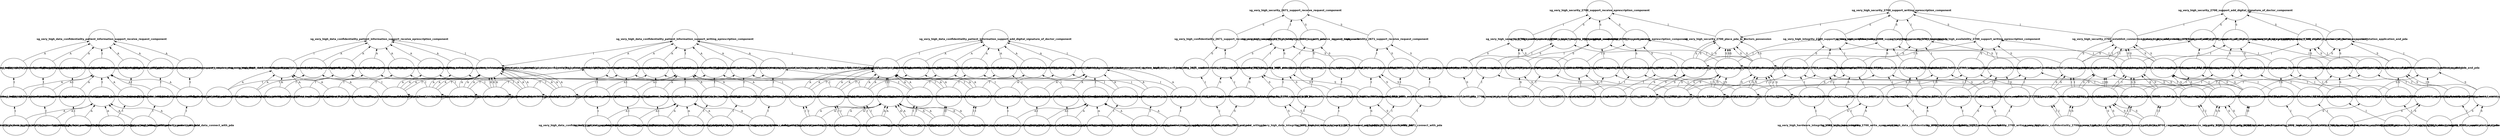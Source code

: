 digraph G {
rankdir = BT;
sg_very_high_data_confidentiality_patient_personal_information_support_receive_request_component[shape=ellipse, width=2, height=1.5, fixedsize = true, fontname="Helvetica-Bold"];
sg_very_high_data_confidentiality_patient_information_support_receive_request_component[shape=ellipse, width=2, height=1.5, fixedsize = true, fontname="Helvetica-Bold"];
sg_very_high_data_confidentiality_patient_personal_information_support_receive_eprescription_component[shape=ellipse, width=2, height=1.5, fixedsize = true, fontname="Helvetica-Bold"];
sg_very_high_data_confidentiality_patient_information_support_receive_eprescription_component[shape=ellipse, width=2, height=1.5, fixedsize = true, fontname="Helvetica-Bold"];
sg_very_high_data_confidentiality_patient_personal_information_establish_connection_with_pda[shape=ellipse, width=2, height=1.5, fixedsize = true, fontname="Helvetica-Bold"];
sg_very_high_data_confidentiality_patient_information_establish_connection_with_pda[shape=ellipse, width=2, height=1.5, fixedsize = true, fontname="Helvetica-Bold"];
sg_very_high_data_confidentiality_patient_personal_information_place_pda_in_doctors_possession[shape=ellipse, width=2, height=1.5, fixedsize = true, fontname="Helvetica-Bold"];
sg_very_high_data_confidentiality_patient_information_place_pda_in_doctors_possession[shape=ellipse, width=2, height=1.5, fixedsize = true, fontname="Helvetica-Bold"];
sg_very_high_data_confidentiality_patient_personal_information_connect_with_pda[shape=ellipse, width=2, height=1.5, fixedsize = true, fontname="Helvetica-Bold"];
sg_very_high_data_confidentiality_patient_information_connect_with_pda[shape=ellipse, width=2, height=1.5, fixedsize = true, fontname="Helvetica-Bold"];
sg_very_high_data_confidentiality_patient_personal_information_support_add_digital_signature_of_doctor_component[shape=ellipse, width=2, height=1.5, fixedsize = true, fontname="Helvetica-Bold"];
sg_very_high_data_confidentiality_patient_information_support_add_digital_signature_of_doctor_component[shape=ellipse, width=2, height=1.5, fixedsize = true, fontname="Helvetica-Bold"];
sg_very_high_data_confidentiality_patient_personal_information_establish_connection_between_pda_and_merc[shape=ellipse, width=2, height=1.5, fixedsize = true, fontname="Helvetica-Bold"];
sg_very_high_data_confidentiality_patient_information_establish_connection_between_pda_and_merc[shape=ellipse, width=2, height=1.5, fixedsize = true, fontname="Helvetica-Bold"];
sg_very_high_data_confidentiality_patient_personal_information_establish_connection_between_control_station_application_and_pda[shape=ellipse, width=2, height=1.5, fixedsize = true, fontname="Helvetica-Bold"];
sg_very_high_data_confidentiality_patient_information_establish_connection_between_control_station_application_and_pda[shape=ellipse, width=2, height=1.5, fixedsize = true, fontname="Helvetica-Bold"];
sg_very_high_data_confidentiality_patient_personal_information_connect_pda_to_merc[shape=ellipse, width=2, height=1.5, fixedsize = true, fontname="Helvetica-Bold"];
sg_very_high_data_confidentiality_patient_information_connect_pda_to_merc[shape=ellipse, width=2, height=1.5, fixedsize = true, fontname="Helvetica-Bold"];
sg_very_high_data_confidentiality_patient_personal_information_connect_control_station_application_and_pda[shape=ellipse, width=2, height=1.5, fixedsize = true, fontname="Helvetica-Bold"];
sg_very_high_data_confidentiality_patient_information_connect_control_station_application_and_pda[shape=ellipse, width=2, height=1.5, fixedsize = true, fontname="Helvetica-Bold"];
sg_very_high_data_confidentiality_patient_personal_information_support_writing_eprescription_component[shape=ellipse, width=2, height=1.5, fixedsize = true, fontname="Helvetica-Bold"];
sg_very_high_data_confidentiality_patient_information_support_writing_eprescription_component[shape=ellipse, width=2, height=1.5, fixedsize = true, fontname="Helvetica-Bold"];
sg_very_high_data_confidentiality_patient_personal_information_place_pda_in_doctors_possession[shape=ellipse, width=2, height=1.5, fixedsize = true, fontname="Helvetica-Bold"];
sg_very_high_data_confidentiality_patient_information_place_pda_in_doctors_possession[shape=ellipse, width=2, height=1.5, fixedsize = true, fontname="Helvetica-Bold"];
sg_very_high_data_confidentiality_patient_personal_information_establish_connection_between_pda_and_merc[shape=ellipse, width=2, height=1.5, fixedsize = true, fontname="Helvetica-Bold"];
sg_very_high_data_confidentiality_patient_information_establish_connection_between_pda_and_merc[shape=ellipse, width=2, height=1.5, fixedsize = true, fontname="Helvetica-Bold"];
sg_very_high_data_confidentiality_patient_personal_information_connect_pda_to_merc[shape=ellipse, width=2, height=1.5, fixedsize = true, fontname="Helvetica-Bold"];
sg_very_high_data_confidentiality_patient_information_connect_pda_to_merc[shape=ellipse, width=2, height=1.5, fixedsize = true, fontname="Helvetica-Bold"];
sg_very_high_data_confidentiality_patient_personal_information_place_pda_in_doctors_possession[shape=ellipse, width=2, height=1.5, fixedsize = true, fontname="Helvetica-Bold"];
sg_very_high_data_confidentiality_patient_information_place_pda_in_doctors_possession[shape=ellipse, width=2, height=1.5, fixedsize = true, fontname="Helvetica-Bold"];
sg_very_high_data_confidentiality_patient_personal_information_write_eprescription[shape=ellipse, width=2, height=1.5, fixedsize = true, fontname="Helvetica-Bold"];
sg_very_high_data_confidentiality_patient_personal_information_login_to_pda[shape=ellipse, width=2, height=1.5, fixedsize = true, fontname="Helvetica-Bold"];
sg_very_high_data_confidentiality_patient_information_write_eprescription[shape=ellipse, width=2, height=1.5, fixedsize = true, fontname="Helvetica-Bold"];
sg_very_high_data_confidentiality_patient_information_login_to_pda[shape=ellipse, width=2, height=1.5, fixedsize = true, fontname="Helvetica-Bold"];
sg_very_high_data_confidentiality_patient_personal_information_receive_eprescription[shape=ellipse, width=2, height=1.5, fixedsize = true, fontname="Helvetica-Bold"];
sg_very_high_data_confidentiality_patient_information_receive_eprescription[shape=ellipse, width=2, height=1.5, fixedsize = true, fontname="Helvetica-Bold"];
sg_very_high_data_confidentiality_patient_insurance_information_support_receive_request_component[shape=ellipse, width=2, height=1.5, fixedsize = true, fontname="Helvetica-Bold"];
sg_very_high_data_confidentiality_patient_insurance_information_support_receive_eprescription_component[shape=ellipse, width=2, height=1.5, fixedsize = true, fontname="Helvetica-Bold"];
sg_very_high_data_confidentiality_patient_insurance_information_establish_connection_with_pda[shape=ellipse, width=2, height=1.5, fixedsize = true, fontname="Helvetica-Bold"];
sg_very_high_data_confidentiality_patient_insurance_information_place_pda_in_doctors_possession[shape=ellipse, width=2, height=1.5, fixedsize = true, fontname="Helvetica-Bold"];
sg_very_high_data_confidentiality_patient_insurance_information_connect_with_pda[shape=ellipse, width=2, height=1.5, fixedsize = true, fontname="Helvetica-Bold"];
sg_very_high_data_confidentiality_patient_insurance_information_support_add_digital_signature_of_doctor_component[shape=ellipse, width=2, height=1.5, fixedsize = true, fontname="Helvetica-Bold"];
sg_very_high_data_confidentiality_patient_insurance_information_establish_connection_between_pda_and_merc[shape=ellipse, width=2, height=1.5, fixedsize = true, fontname="Helvetica-Bold"];
sg_very_high_data_confidentiality_patient_insurance_information_establish_connection_between_control_station_application_and_pda[shape=ellipse, width=2, height=1.5, fixedsize = true, fontname="Helvetica-Bold"];
sg_very_high_data_confidentiality_patient_insurance_information_connect_pda_to_merc[shape=ellipse, width=2, height=1.5, fixedsize = true, fontname="Helvetica-Bold"];
sg_very_high_data_confidentiality_patient_insurance_information_connect_control_station_application_and_pda[shape=ellipse, width=2, height=1.5, fixedsize = true, fontname="Helvetica-Bold"];
sg_very_high_data_confidentiality_patient_insurance_information_support_writing_eprescription_component[shape=ellipse, width=2, height=1.5, fixedsize = true, fontname="Helvetica-Bold"];
sg_very_high_data_confidentiality_patient_insurance_information_place_pda_in_doctors_possession[shape=ellipse, width=2, height=1.5, fixedsize = true, fontname="Helvetica-Bold"];
sg_very_high_data_confidentiality_patient_insurance_information_establish_connection_between_pda_and_merc[shape=ellipse, width=2, height=1.5, fixedsize = true, fontname="Helvetica-Bold"];
sg_very_high_data_confidentiality_patient_insurance_information_connect_pda_to_merc[shape=ellipse, width=2, height=1.5, fixedsize = true, fontname="Helvetica-Bold"];
sg_very_high_data_confidentiality_patient_insurance_information_place_pda_in_doctors_possession[shape=ellipse, width=2, height=1.5, fixedsize = true, fontname="Helvetica-Bold"];
sg_very_high_data_confidentiality_patient_insurance_information_write_eprescription[shape=ellipse, width=2, height=1.5, fixedsize = true, fontname="Helvetica-Bold"];
sg_very_high_data_confidentiality_patient_insurance_information_login_to_pda[shape=ellipse, width=2, height=1.5, fixedsize = true, fontname="Helvetica-Bold"];
sg_very_high_data_confidentiality_patient_insurance_information_receive_eprescription[shape=ellipse, width=2, height=1.5, fixedsize = true, fontname="Helvetica-Bold"];
sg_very_high_data_confidentiality_patient_activities_data_support_receive_request_component[shape=ellipse, width=2, height=1.5, fixedsize = true, fontname="Helvetica-Bold"];
sg_very_high_data_confidentiality_patient_activities_data_support_receive_eprescription_component[shape=ellipse, width=2, height=1.5, fixedsize = true, fontname="Helvetica-Bold"];
sg_very_high_data_confidentiality_patient_activities_data_establish_connection_with_pda[shape=ellipse, width=2, height=1.5, fixedsize = true, fontname="Helvetica-Bold"];
sg_very_high_data_confidentiality_patient_activities_data_place_pda_in_doctors_possession[shape=ellipse, width=2, height=1.5, fixedsize = true, fontname="Helvetica-Bold"];
sg_very_high_data_confidentiality_patient_activities_data_connect_with_pda[shape=ellipse, width=2, height=1.5, fixedsize = true, fontname="Helvetica-Bold"];
sg_very_high_data_confidentiality_patient_activities_data_support_add_digital_signature_of_doctor_component[shape=ellipse, width=2, height=1.5, fixedsize = true, fontname="Helvetica-Bold"];
sg_very_high_data_confidentiality_patient_activities_data_establish_connection_between_pda_and_merc[shape=ellipse, width=2, height=1.5, fixedsize = true, fontname="Helvetica-Bold"];
sg_very_high_data_confidentiality_patient_activities_data_establish_connection_between_control_station_application_and_pda[shape=ellipse, width=2, height=1.5, fixedsize = true, fontname="Helvetica-Bold"];
sg_very_high_data_confidentiality_patient_activities_data_connect_pda_to_merc[shape=ellipse, width=2, height=1.5, fixedsize = true, fontname="Helvetica-Bold"];
sg_very_high_data_confidentiality_patient_activities_data_connect_control_station_application_and_pda[shape=ellipse, width=2, height=1.5, fixedsize = true, fontname="Helvetica-Bold"];
sg_very_high_data_confidentiality_patient_activities_data_support_writing_eprescription_component[shape=ellipse, width=2, height=1.5, fixedsize = true, fontname="Helvetica-Bold"];
sg_very_high_data_confidentiality_patient_activities_data_place_pda_in_doctors_possession[shape=ellipse, width=2, height=1.5, fixedsize = true, fontname="Helvetica-Bold"];
sg_very_high_data_confidentiality_patient_activities_data_establish_connection_between_pda_and_merc[shape=ellipse, width=2, height=1.5, fixedsize = true, fontname="Helvetica-Bold"];
sg_very_high_data_confidentiality_patient_activities_data_connect_pda_to_merc[shape=ellipse, width=2, height=1.5, fixedsize = true, fontname="Helvetica-Bold"];
sg_very_high_data_confidentiality_patient_activities_data_place_pda_in_doctors_possession[shape=ellipse, width=2, height=1.5, fixedsize = true, fontname="Helvetica-Bold"];
sg_very_high_data_confidentiality_patient_activities_data_write_eprescription[shape=ellipse, width=2, height=1.5, fixedsize = true, fontname="Helvetica-Bold"];
sg_very_high_data_confidentiality_patient_activities_data_login_to_pda[shape=ellipse, width=2, height=1.5, fixedsize = true, fontname="Helvetica-Bold"];
sg_very_high_data_confidentiality_patient_activities_data_receive_eprescription[shape=ellipse, width=2, height=1.5, fixedsize = true, fontname="Helvetica-Bold"];
sg_very_high_data_confidentiality_patient_medical_data_support_receive_request_component[shape=ellipse, width=2, height=1.5, fixedsize = true, fontname="Helvetica-Bold"];
sg_very_high_data_confidentiality_patient_medical_data_support_receive_eprescription_component[shape=ellipse, width=2, height=1.5, fixedsize = true, fontname="Helvetica-Bold"];
sg_very_high_data_confidentiality_patient_medical_data_establish_connection_with_pda[shape=ellipse, width=2, height=1.5, fixedsize = true, fontname="Helvetica-Bold"];
sg_very_high_data_confidentiality_patient_medical_data_place_pda_in_doctors_possession[shape=ellipse, width=2, height=1.5, fixedsize = true, fontname="Helvetica-Bold"];
sg_very_high_data_confidentiality_patient_medical_data_connect_with_pda[shape=ellipse, width=2, height=1.5, fixedsize = true, fontname="Helvetica-Bold"];
sg_very_high_data_confidentiality_patient_medical_data_support_add_digital_signature_of_doctor_component[shape=ellipse, width=2, height=1.5, fixedsize = true, fontname="Helvetica-Bold"];
sg_very_high_data_confidentiality_patient_medical_data_establish_connection_between_pda_and_merc[shape=ellipse, width=2, height=1.5, fixedsize = true, fontname="Helvetica-Bold"];
sg_very_high_data_confidentiality_patient_medical_data_establish_connection_between_control_station_application_and_pda[shape=ellipse, width=2, height=1.5, fixedsize = true, fontname="Helvetica-Bold"];
sg_very_high_data_confidentiality_patient_medical_data_connect_pda_to_merc[shape=ellipse, width=2, height=1.5, fixedsize = true, fontname="Helvetica-Bold"];
sg_very_high_data_confidentiality_patient_medical_data_connect_control_station_application_and_pda[shape=ellipse, width=2, height=1.5, fixedsize = true, fontname="Helvetica-Bold"];
sg_very_high_data_confidentiality_patient_medical_data_support_writing_eprescription_component[shape=ellipse, width=2, height=1.5, fixedsize = true, fontname="Helvetica-Bold"];
sg_very_high_data_confidentiality_patient_medical_data_place_pda_in_doctors_possession[shape=ellipse, width=2, height=1.5, fixedsize = true, fontname="Helvetica-Bold"];
sg_very_high_data_confidentiality_patient_medical_data_establish_connection_between_pda_and_merc[shape=ellipse, width=2, height=1.5, fixedsize = true, fontname="Helvetica-Bold"];
sg_very_high_data_confidentiality_patient_medical_data_connect_pda_to_merc[shape=ellipse, width=2, height=1.5, fixedsize = true, fontname="Helvetica-Bold"];
sg_very_high_data_confidentiality_patient_medical_data_place_pda_in_doctors_possession[shape=ellipse, width=2, height=1.5, fixedsize = true, fontname="Helvetica-Bold"];
sg_very_high_data_confidentiality_patient_medical_data_write_eprescription[shape=ellipse, width=2, height=1.5, fixedsize = true, fontname="Helvetica-Bold"];
sg_very_high_data_confidentiality_patient_medical_data_login_to_pda[shape=ellipse, width=2, height=1.5, fixedsize = true, fontname="Helvetica-Bold"];
sg_very_high_data_confidentiality_patient_medical_data_receive_eprescription[shape=ellipse, width=2, height=1.5, fixedsize = true, fontname="Helvetica-Bold"];
sg_very_high_data_confidentiality_patient_login_credentials_support_receive_request_component[shape=ellipse, width=2, height=1.5, fixedsize = true, fontname="Helvetica-Bold"];
sg_very_high_data_confidentiality_patient_login_credentials_support_receive_eprescription_component[shape=ellipse, width=2, height=1.5, fixedsize = true, fontname="Helvetica-Bold"];
sg_very_high_data_confidentiality_patient_login_credentials_establish_connection_with_pda[shape=ellipse, width=2, height=1.5, fixedsize = true, fontname="Helvetica-Bold"];
sg_very_high_data_confidentiality_patient_login_credentials_place_pda_in_doctors_possession[shape=ellipse, width=2, height=1.5, fixedsize = true, fontname="Helvetica-Bold"];
sg_very_high_data_confidentiality_patient_login_credentials_connect_with_pda[shape=ellipse, width=2, height=1.5, fixedsize = true, fontname="Helvetica-Bold"];
sg_very_high_data_confidentiality_patient_login_credentials_support_add_digital_signature_of_doctor_component[shape=ellipse, width=2, height=1.5, fixedsize = true, fontname="Helvetica-Bold"];
sg_very_high_data_confidentiality_patient_login_credentials_establish_connection_between_pda_and_merc[shape=ellipse, width=2, height=1.5, fixedsize = true, fontname="Helvetica-Bold"];
sg_very_high_data_confidentiality_patient_login_credentials_establish_connection_between_control_station_application_and_pda[shape=ellipse, width=2, height=1.5, fixedsize = true, fontname="Helvetica-Bold"];
sg_very_high_data_confidentiality_patient_login_credentials_connect_pda_to_merc[shape=ellipse, width=2, height=1.5, fixedsize = true, fontname="Helvetica-Bold"];
sg_very_high_data_confidentiality_patient_login_credentials_connect_control_station_application_and_pda[shape=ellipse, width=2, height=1.5, fixedsize = true, fontname="Helvetica-Bold"];
sg_very_high_data_confidentiality_patient_login_credentials_support_writing_eprescription_component[shape=ellipse, width=2, height=1.5, fixedsize = true, fontname="Helvetica-Bold"];
sg_very_high_data_confidentiality_patient_login_credentials_place_pda_in_doctors_possession[shape=ellipse, width=2, height=1.5, fixedsize = true, fontname="Helvetica-Bold"];
sg_very_high_data_confidentiality_patient_login_credentials_establish_connection_between_pda_and_merc[shape=ellipse, width=2, height=1.5, fixedsize = true, fontname="Helvetica-Bold"];
sg_very_high_data_confidentiality_patient_login_credentials_connect_pda_to_merc[shape=ellipse, width=2, height=1.5, fixedsize = true, fontname="Helvetica-Bold"];
sg_very_high_data_confidentiality_patient_login_credentials_place_pda_in_doctors_possession[shape=ellipse, width=2, height=1.5, fixedsize = true, fontname="Helvetica-Bold"];
sg_very_high_data_confidentiality_patient_login_credentials_write_eprescription[shape=ellipse, width=2, height=1.5, fixedsize = true, fontname="Helvetica-Bold"];
sg_very_high_data_confidentiality_patient_login_credentials_login_to_pda[shape=ellipse, width=2, height=1.5, fixedsize = true, fontname="Helvetica-Bold"];
sg_very_high_data_confidentiality_patient_login_credentials_receive_eprescription[shape=ellipse, width=2, height=1.5, fixedsize = true, fontname="Helvetica-Bold"];
sg_very_high_data_confidentiality_patient_billing_information_support_receive_request_component[shape=ellipse, width=2, height=1.5, fixedsize = true, fontname="Helvetica-Bold"];
sg_very_high_data_confidentiality_patient_billing_information_support_receive_eprescription_component[shape=ellipse, width=2, height=1.5, fixedsize = true, fontname="Helvetica-Bold"];
sg_very_high_data_confidentiality_patient_billing_information_establish_connection_with_pda[shape=ellipse, width=2, height=1.5, fixedsize = true, fontname="Helvetica-Bold"];
sg_very_high_data_confidentiality_patient_billing_information_place_pda_in_doctors_possession[shape=ellipse, width=2, height=1.5, fixedsize = true, fontname="Helvetica-Bold"];
sg_very_high_data_confidentiality_patient_billing_information_connect_with_pda[shape=ellipse, width=2, height=1.5, fixedsize = true, fontname="Helvetica-Bold"];
sg_very_high_data_confidentiality_patient_billing_information_support_add_digital_signature_of_doctor_component[shape=ellipse, width=2, height=1.5, fixedsize = true, fontname="Helvetica-Bold"];
sg_very_high_data_confidentiality_patient_billing_information_establish_connection_between_pda_and_merc[shape=ellipse, width=2, height=1.5, fixedsize = true, fontname="Helvetica-Bold"];
sg_very_high_data_confidentiality_patient_billing_information_establish_connection_between_control_station_application_and_pda[shape=ellipse, width=2, height=1.5, fixedsize = true, fontname="Helvetica-Bold"];
sg_very_high_data_confidentiality_patient_billing_information_connect_pda_to_merc[shape=ellipse, width=2, height=1.5, fixedsize = true, fontname="Helvetica-Bold"];
sg_very_high_data_confidentiality_patient_billing_information_connect_control_station_application_and_pda[shape=ellipse, width=2, height=1.5, fixedsize = true, fontname="Helvetica-Bold"];
sg_very_high_data_confidentiality_patient_billing_information_support_writing_eprescription_component[shape=ellipse, width=2, height=1.5, fixedsize = true, fontname="Helvetica-Bold"];
sg_very_high_data_confidentiality_patient_billing_information_place_pda_in_doctors_possession[shape=ellipse, width=2, height=1.5, fixedsize = true, fontname="Helvetica-Bold"];
sg_very_high_data_confidentiality_patient_billing_information_establish_connection_between_pda_and_merc[shape=ellipse, width=2, height=1.5, fixedsize = true, fontname="Helvetica-Bold"];
sg_very_high_data_confidentiality_patient_billing_information_connect_pda_to_merc[shape=ellipse, width=2, height=1.5, fixedsize = true, fontname="Helvetica-Bold"];
sg_very_high_data_confidentiality_patient_billing_information_place_pda_in_doctors_possession[shape=ellipse, width=2, height=1.5, fixedsize = true, fontname="Helvetica-Bold"];
sg_very_high_data_confidentiality_patient_billing_information_write_eprescription[shape=ellipse, width=2, height=1.5, fixedsize = true, fontname="Helvetica-Bold"];
sg_very_high_data_confidentiality_patient_billing_information_login_to_pda[shape=ellipse, width=2, height=1.5, fixedsize = true, fontname="Helvetica-Bold"];
sg_very_high_data_confidentiality_patient_billing_information_receive_eprescription[shape=ellipse, width=2, height=1.5, fixedsize = true, fontname="Helvetica-Bold"];
sg_very_high_data_confidentiality_2671_support_receive_request_component[shape=ellipse, width=2, height=1.5, fixedsize = true, fontname="Helvetica-Bold"];
sg_very_high_confidentiality_2671_support_receive_request_component[shape=ellipse, width=2, height=1.5, fixedsize = true, fontname="Helvetica-Bold"];
sg_very_high_data_confidentiality_2671_establish_connection_with_pda[shape=ellipse, width=2, height=1.5, fixedsize = true, fontname="Helvetica-Bold"];
sg_very_high_confidentiality_2671_establish_connection_with_pda[shape=ellipse, width=2, height=1.5, fixedsize = true, fontname="Helvetica-Bold"];
sg_very_high_data_confidentiality_2671_connect_with_pda[shape=ellipse, width=2, height=1.5, fixedsize = true, fontname="Helvetica-Bold"];
sg_very_high_confidentiality_2671_connect_with_pda[shape=ellipse, width=2, height=1.5, fixedsize = true, fontname="Helvetica-Bold"];
sg_very_high_data_confidentiality_2700_support_receive_eprescription_component[shape=ellipse, width=2, height=1.5, fixedsize = true, fontname="Helvetica-Bold"];
sg_very_high_confidentiality_2700_support_receive_eprescription_component[shape=ellipse, width=2, height=1.5, fixedsize = true, fontname="Helvetica-Bold"];
sg_very_high_data_confidentiality_2700_place_pda_in_doctors_possession[shape=ellipse, width=2, height=1.5, fixedsize = true, fontname="Helvetica-Bold"];
sg_very_high_confidentiality_2700_place_pda_in_doctors_possession[shape=ellipse, width=2, height=1.5, fixedsize = true, fontname="Helvetica-Bold"];
sg_very_high_data_confidentiality_2700_support_add_digital_signature_of_doctor_component[shape=ellipse, width=2, height=1.5, fixedsize = true, fontname="Helvetica-Bold"];
sg_very_high_confidentiality_2700_support_add_digital_signature_of_doctor_component[shape=ellipse, width=2, height=1.5, fixedsize = true, fontname="Helvetica-Bold"];
sg_very_high_data_confidentiality_2700_establish_connection_between_pda_and_merc[shape=ellipse, width=2, height=1.5, fixedsize = true, fontname="Helvetica-Bold"];
sg_very_high_confidentiality_2700_establish_connection_between_pda_and_merc[shape=ellipse, width=2, height=1.5, fixedsize = true, fontname="Helvetica-Bold"];
sg_very_high_data_confidentiality_2700_establish_connection_between_control_station_application_and_pda[shape=ellipse, width=2, height=1.5, fixedsize = true, fontname="Helvetica-Bold"];
sg_very_high_confidentiality_2700_establish_connection_between_control_station_application_and_pda[shape=ellipse, width=2, height=1.5, fixedsize = true, fontname="Helvetica-Bold"];
sg_very_high_data_confidentiality_2700_connect_pda_to_merc[shape=ellipse, width=2, height=1.5, fixedsize = true, fontname="Helvetica-Bold"];
sg_very_high_confidentiality_2700_connect_pda_to_merc[shape=ellipse, width=2, height=1.5, fixedsize = true, fontname="Helvetica-Bold"];
sg_very_high_data_confidentiality_2700_connect_control_station_application_and_pda[shape=ellipse, width=2, height=1.5, fixedsize = true, fontname="Helvetica-Bold"];
sg_very_high_confidentiality_2700_connect_control_station_application_and_pda[shape=ellipse, width=2, height=1.5, fixedsize = true, fontname="Helvetica-Bold"];
sg_very_high_data_confidentiality_2700_support_writing_eprescription_component[shape=ellipse, width=2, height=1.5, fixedsize = true, fontname="Helvetica-Bold"];
sg_very_high_confidentiality_2700_support_writing_eprescription_component[shape=ellipse, width=2, height=1.5, fixedsize = true, fontname="Helvetica-Bold"];
sg_very_high_data_confidentiality_2700_place_pda_in_doctors_possession[shape=ellipse, width=2, height=1.5, fixedsize = true, fontname="Helvetica-Bold"];
sg_very_high_confidentiality_2700_place_pda_in_doctors_possession[shape=ellipse, width=2, height=1.5, fixedsize = true, fontname="Helvetica-Bold"];
sg_very_high_data_confidentiality_2700_establish_connection_between_pda_and_merc[shape=ellipse, width=2, height=1.5, fixedsize = true, fontname="Helvetica-Bold"];
sg_very_high_confidentiality_2700_establish_connection_between_pda_and_merc[shape=ellipse, width=2, height=1.5, fixedsize = true, fontname="Helvetica-Bold"];
sg_very_high_data_confidentiality_2700_connect_pda_to_merc[shape=ellipse, width=2, height=1.5, fixedsize = true, fontname="Helvetica-Bold"];
sg_very_high_confidentiality_2700_connect_pda_to_merc[shape=ellipse, width=2, height=1.5, fixedsize = true, fontname="Helvetica-Bold"];
sg_very_high_data_confidentiality_2700_place_pda_in_doctors_possession[shape=ellipse, width=2, height=1.5, fixedsize = true, fontname="Helvetica-Bold"];
sg_very_high_confidentiality_2700_place_pda_in_doctors_possession[shape=ellipse, width=2, height=1.5, fixedsize = true, fontname="Helvetica-Bold"];
sg_very_high_data_confidentiality_2700_write_eprescription[shape=ellipse, width=2, height=1.5, fixedsize = true, fontname="Helvetica-Bold"];
sg_very_high_data_confidentiality_2700_login_to_pda[shape=ellipse, width=2, height=1.5, fixedsize = true, fontname="Helvetica-Bold"];
sg_very_high_confidentiality_2700_write_eprescription[shape=ellipse, width=2, height=1.5, fixedsize = true, fontname="Helvetica-Bold"];
sg_very_high_confidentiality_2700_login_to_pda[shape=ellipse, width=2, height=1.5, fixedsize = true, fontname="Helvetica-Bold"];
sg_very_high_data_confidentiality_2700_receive_eprescription[shape=ellipse, width=2, height=1.5, fixedsize = true, fontname="Helvetica-Bold"];
sg_very_high_confidentiality_2700_receive_eprescription[shape=ellipse, width=2, height=1.5, fixedsize = true, fontname="Helvetica-Bold"];
sg_very_high_security_2671_establish_connection_with_pda[shape=ellipse, width=2, height=1.5, fixedsize = true, fontname="Helvetica-Bold"];
sg_very_high_security_2671_support_receive_request_component[shape=ellipse, width=2, height=1.5, fixedsize = true, fontname="Helvetica-Bold"];
sg_very_high_security_2671_connect_with_pda[shape=ellipse, width=2, height=1.5, fixedsize = true, fontname="Helvetica-Bold"];
sg_very_high_security_2700_place_pda_in_doctors_possession[shape=ellipse, width=2, height=1.5, fixedsize = true, fontname="Helvetica-Bold"];
sg_very_high_security_2700_support_receive_eprescription_component[shape=ellipse, width=2, height=1.5, fixedsize = true, fontname="Helvetica-Bold"];
sg_very_high_security_2700_establish_connection_between_pda_and_merc[shape=ellipse, width=2, height=1.5, fixedsize = true, fontname="Helvetica-Bold"];
sg_very_high_security_2700_support_add_digital_signature_of_doctor_component[shape=ellipse, width=2, height=1.5, fixedsize = true, fontname="Helvetica-Bold"];
sg_very_high_security_2700_establish_connection_between_control_station_application_and_pda[shape=ellipse, width=2, height=1.5, fixedsize = true, fontname="Helvetica-Bold"];
sg_very_high_security_2700_connect_pda_to_merc[shape=ellipse, width=2, height=1.5, fixedsize = true, fontname="Helvetica-Bold"];
sg_very_high_security_2700_connect_control_station_application_and_pda[shape=ellipse, width=2, height=1.5, fixedsize = true, fontname="Helvetica-Bold"];
sg_very_high_security_2700_place_pda_in_doctors_possession[shape=ellipse, width=2, height=1.5, fixedsize = true, fontname="Helvetica-Bold"];
sg_very_high_security_2700_support_writing_eprescription_component[shape=ellipse, width=2, height=1.5, fixedsize = true, fontname="Helvetica-Bold"];
sg_very_high_security_2700_establish_connection_between_pda_and_merc[shape=ellipse, width=2, height=1.5, fixedsize = true, fontname="Helvetica-Bold"];
sg_very_high_security_2700_connect_pda_to_merc[shape=ellipse, width=2, height=1.5, fixedsize = true, fontname="Helvetica-Bold"];
sg_very_high_security_2700_place_pda_in_doctors_possession[shape=ellipse, width=2, height=1.5, fixedsize = true, fontname="Helvetica-Bold"];
sg_very_high_security_2700_write_eprescription[shape=ellipse, width=2, height=1.5, fixedsize = true, fontname="Helvetica-Bold"];
sg_very_high_security_2700_login_to_pda[shape=ellipse, width=2, height=1.5, fixedsize = true, fontname="Helvetica-Bold"];
sg_very_high_security_2700_receive_eprescription[shape=ellipse, width=2, height=1.5, fixedsize = true, fontname="Helvetica-Bold"];
sg_very_high_integrity_2671_support_receive_request_component[shape=ellipse, width=2, height=1.5, fixedsize = true, fontname="Helvetica-Bold"];
sg_very_high_integrity_2671_establish_connection_with_pda[shape=ellipse, width=2, height=1.5, fixedsize = true, fontname="Helvetica-Bold"];
sg_very_high_integrity_2671_connect_with_pda[shape=ellipse, width=2, height=1.5, fixedsize = true, fontname="Helvetica-Bold"];
sg_very_high_integrity_2700_support_receive_eprescription_component[shape=ellipse, width=2, height=1.5, fixedsize = true, fontname="Helvetica-Bold"];
sg_very_high_integrity_2700_place_pda_in_doctors_possession[shape=ellipse, width=2, height=1.5, fixedsize = true, fontname="Helvetica-Bold"];
sg_very_high_integrity_2700_support_add_digital_signature_of_doctor_component[shape=ellipse, width=2, height=1.5, fixedsize = true, fontname="Helvetica-Bold"];
sg_very_high_integrity_2700_establish_connection_between_pda_and_merc[shape=ellipse, width=2, height=1.5, fixedsize = true, fontname="Helvetica-Bold"];
sg_very_high_integrity_2700_establish_connection_between_control_station_application_and_pda[shape=ellipse, width=2, height=1.5, fixedsize = true, fontname="Helvetica-Bold"];
sg_very_high_integrity_2700_connect_pda_to_merc[shape=ellipse, width=2, height=1.5, fixedsize = true, fontname="Helvetica-Bold"];
sg_very_high_integrity_2700_connect_control_station_application_and_pda[shape=ellipse, width=2, height=1.5, fixedsize = true, fontname="Helvetica-Bold"];
sg_very_high_integrity_2700_support_writing_eprescription_component[shape=ellipse, width=2, height=1.5, fixedsize = true, fontname="Helvetica-Bold"];
sg_very_high_integrity_2700_place_pda_in_doctors_possession[shape=ellipse, width=2, height=1.5, fixedsize = true, fontname="Helvetica-Bold"];
sg_very_high_integrity_2700_establish_connection_between_pda_and_merc[shape=ellipse, width=2, height=1.5, fixedsize = true, fontname="Helvetica-Bold"];
sg_very_high_integrity_2700_connect_pda_to_merc[shape=ellipse, width=2, height=1.5, fixedsize = true, fontname="Helvetica-Bold"];
sg_very_high_integrity_2700_place_pda_in_doctors_possession[shape=ellipse, width=2, height=1.5, fixedsize = true, fontname="Helvetica-Bold"];
sg_very_high_integrity_2700_write_eprescription[shape=ellipse, width=2, height=1.5, fixedsize = true, fontname="Helvetica-Bold"];
sg_very_high_integrity_2700_login_to_pda[shape=ellipse, width=2, height=1.5, fixedsize = true, fontname="Helvetica-Bold"];
sg_very_high_integrity_2700_receive_eprescription[shape=ellipse, width=2, height=1.5, fixedsize = true, fontname="Helvetica-Bold"];
sg_very_high_availability_2671_support_receive_request_component[shape=ellipse, width=2, height=1.5, fixedsize = true, fontname="Helvetica-Bold"];
sg_very_high_availability_2671_establish_connection_with_pda[shape=ellipse, width=2, height=1.5, fixedsize = true, fontname="Helvetica-Bold"];
sg_very_high_availability_2671_connect_with_pda[shape=ellipse, width=2, height=1.5, fixedsize = true, fontname="Helvetica-Bold"];
sg_very_high_availability_2700_support_receive_eprescription_component[shape=ellipse, width=2, height=1.5, fixedsize = true, fontname="Helvetica-Bold"];
sg_very_high_availability_2700_place_pda_in_doctors_possession[shape=ellipse, width=2, height=1.5, fixedsize = true, fontname="Helvetica-Bold"];
sg_very_high_availability_2700_support_add_digital_signature_of_doctor_component[shape=ellipse, width=2, height=1.5, fixedsize = true, fontname="Helvetica-Bold"];
sg_very_high_availability_2700_establish_connection_between_pda_and_merc[shape=ellipse, width=2, height=1.5, fixedsize = true, fontname="Helvetica-Bold"];
sg_very_high_availability_2700_establish_connection_between_control_station_application_and_pda[shape=ellipse, width=2, height=1.5, fixedsize = true, fontname="Helvetica-Bold"];
sg_very_high_availability_2700_connect_pda_to_merc[shape=ellipse, width=2, height=1.5, fixedsize = true, fontname="Helvetica-Bold"];
sg_very_high_availability_2700_connect_control_station_application_and_pda[shape=ellipse, width=2, height=1.5, fixedsize = true, fontname="Helvetica-Bold"];
sg_very_high_availability_2700_support_writing_eprescription_component[shape=ellipse, width=2, height=1.5, fixedsize = true, fontname="Helvetica-Bold"];
sg_very_high_availability_2700_place_pda_in_doctors_possession[shape=ellipse, width=2, height=1.5, fixedsize = true, fontname="Helvetica-Bold"];
sg_very_high_availability_2700_establish_connection_between_pda_and_merc[shape=ellipse, width=2, height=1.5, fixedsize = true, fontname="Helvetica-Bold"];
sg_very_high_availability_2700_connect_pda_to_merc[shape=ellipse, width=2, height=1.5, fixedsize = true, fontname="Helvetica-Bold"];
sg_very_high_availability_2700_place_pda_in_doctors_possession[shape=ellipse, width=2, height=1.5, fixedsize = true, fontname="Helvetica-Bold"];
sg_very_high_availability_2700_write_eprescription[shape=ellipse, width=2, height=1.5, fixedsize = true, fontname="Helvetica-Bold"];
sg_very_high_availability_2700_login_to_pda[shape=ellipse, width=2, height=1.5, fixedsize = true, fontname="Helvetica-Bold"];
sg_very_high_availability_2700_receive_eprescription[shape=ellipse, width=2, height=1.5, fixedsize = true, fontname="Helvetica-Bold"];
sg_very_high_data_integrity_2671_support_receive_request_component[shape=ellipse, width=2, height=1.5, fixedsize = true, fontname="Helvetica-Bold"];
sg_very_high_data_integrity_2671_establish_connection_with_pda[shape=ellipse, width=2, height=1.5, fixedsize = true, fontname="Helvetica-Bold"];
sg_very_high_data_integrity_2671_connect_with_pda[shape=ellipse, width=2, height=1.5, fixedsize = true, fontname="Helvetica-Bold"];
sg_very_high_data_integrity_2700_support_receive_eprescription_component[shape=ellipse, width=2, height=1.5, fixedsize = true, fontname="Helvetica-Bold"];
sg_very_high_data_integrity_2700_place_pda_in_doctors_possession[shape=ellipse, width=2, height=1.5, fixedsize = true, fontname="Helvetica-Bold"];
sg_very_high_data_integrity_2700_support_add_digital_signature_of_doctor_component[shape=ellipse, width=2, height=1.5, fixedsize = true, fontname="Helvetica-Bold"];
sg_very_high_data_integrity_2700_establish_connection_between_pda_and_merc[shape=ellipse, width=2, height=1.5, fixedsize = true, fontname="Helvetica-Bold"];
sg_very_high_data_integrity_2700_establish_connection_between_control_station_application_and_pda[shape=ellipse, width=2, height=1.5, fixedsize = true, fontname="Helvetica-Bold"];
sg_very_high_data_integrity_2700_connect_pda_to_merc[shape=ellipse, width=2, height=1.5, fixedsize = true, fontname="Helvetica-Bold"];
sg_very_high_data_integrity_2700_connect_control_station_application_and_pda[shape=ellipse, width=2, height=1.5, fixedsize = true, fontname="Helvetica-Bold"];
sg_very_high_data_integrity_2700_support_writing_eprescription_component[shape=ellipse, width=2, height=1.5, fixedsize = true, fontname="Helvetica-Bold"];
sg_very_high_data_integrity_2700_place_pda_in_doctors_possession[shape=ellipse, width=2, height=1.5, fixedsize = true, fontname="Helvetica-Bold"];
sg_very_high_data_integrity_2700_establish_connection_between_pda_and_merc[shape=ellipse, width=2, height=1.5, fixedsize = true, fontname="Helvetica-Bold"];
sg_very_high_data_integrity_2700_connect_pda_to_merc[shape=ellipse, width=2, height=1.5, fixedsize = true, fontname="Helvetica-Bold"];
sg_very_high_data_integrity_2700_place_pda_in_doctors_possession[shape=ellipse, width=2, height=1.5, fixedsize = true, fontname="Helvetica-Bold"];
sg_very_high_data_integrity_2700_write_eprescription[shape=ellipse, width=2, height=1.5, fixedsize = true, fontname="Helvetica-Bold"];
sg_very_high_data_integrity_2700_login_to_pda[shape=ellipse, width=2, height=1.5, fixedsize = true, fontname="Helvetica-Bold"];
sg_very_high_data_integrity_2700_receive_eprescription[shape=ellipse, width=2, height=1.5, fixedsize = true, fontname="Helvetica-Bold"];
sg_very_high_data_availability_2671_support_receive_request_component[shape=ellipse, width=2, height=1.5, fixedsize = true, fontname="Helvetica-Bold"];
sg_very_high_data_availability_2671_establish_connection_with_pda[shape=ellipse, width=2, height=1.5, fixedsize = true, fontname="Helvetica-Bold"];
sg_very_high_data_availability_2671_connect_with_pda[shape=ellipse, width=2, height=1.5, fixedsize = true, fontname="Helvetica-Bold"];
sg_very_high_data_availability_2700_support_receive_eprescription_component[shape=ellipse, width=2, height=1.5, fixedsize = true, fontname="Helvetica-Bold"];
sg_very_high_data_availability_2700_place_pda_in_doctors_possession[shape=ellipse, width=2, height=1.5, fixedsize = true, fontname="Helvetica-Bold"];
sg_very_high_data_availability_2700_support_add_digital_signature_of_doctor_component[shape=ellipse, width=2, height=1.5, fixedsize = true, fontname="Helvetica-Bold"];
sg_very_high_data_availability_2700_establish_connection_between_pda_and_merc[shape=ellipse, width=2, height=1.5, fixedsize = true, fontname="Helvetica-Bold"];
sg_very_high_data_availability_2700_establish_connection_between_control_station_application_and_pda[shape=ellipse, width=2, height=1.5, fixedsize = true, fontname="Helvetica-Bold"];
sg_very_high_data_availability_2700_connect_pda_to_merc[shape=ellipse, width=2, height=1.5, fixedsize = true, fontname="Helvetica-Bold"];
sg_very_high_data_availability_2700_connect_control_station_application_and_pda[shape=ellipse, width=2, height=1.5, fixedsize = true, fontname="Helvetica-Bold"];
sg_very_high_data_availability_2700_support_writing_eprescription_component[shape=ellipse, width=2, height=1.5, fixedsize = true, fontname="Helvetica-Bold"];
sg_very_high_data_availability_2700_place_pda_in_doctors_possession[shape=ellipse, width=2, height=1.5, fixedsize = true, fontname="Helvetica-Bold"];
sg_very_high_data_availability_2700_establish_connection_between_pda_and_merc[shape=ellipse, width=2, height=1.5, fixedsize = true, fontname="Helvetica-Bold"];
sg_very_high_data_availability_2700_connect_pda_to_merc[shape=ellipse, width=2, height=1.5, fixedsize = true, fontname="Helvetica-Bold"];
sg_very_high_data_availability_2700_place_pda_in_doctors_possession[shape=ellipse, width=2, height=1.5, fixedsize = true, fontname="Helvetica-Bold"];
sg_very_high_data_availability_2700_write_eprescription[shape=ellipse, width=2, height=1.5, fixedsize = true, fontname="Helvetica-Bold"];
sg_very_high_data_availability_2700_login_to_pda[shape=ellipse, width=2, height=1.5, fixedsize = true, fontname="Helvetica-Bold"];
sg_very_high_data_availability_2700_receive_eprescription[shape=ellipse, width=2, height=1.5, fixedsize = true, fontname="Helvetica-Bold"];
sg_very_high_hardware_integrity_2671_support_receive_request_component[shape=ellipse, width=2, height=1.5, fixedsize = true, fontname="Helvetica-Bold"];
sg_very_high_hardware_integrity_2671_establish_connection_with_pda[shape=ellipse, width=2, height=1.5, fixedsize = true, fontname="Helvetica-Bold"];
sg_very_high_hardware_integrity_2671_connect_with_pda[shape=ellipse, width=2, height=1.5, fixedsize = true, fontname="Helvetica-Bold"];
sg_very_high_hardware_integrity_2700_support_receive_eprescription_component[shape=ellipse, width=2, height=1.5, fixedsize = true, fontname="Helvetica-Bold"];
sg_very_high_hardware_integrity_2700_place_pda_in_doctors_possession[shape=ellipse, width=2, height=1.5, fixedsize = true, fontname="Helvetica-Bold"];
sg_very_high_hardware_integrity_2700_support_add_digital_signature_of_doctor_component[shape=ellipse, width=2, height=1.5, fixedsize = true, fontname="Helvetica-Bold"];
sg_very_high_hardware_integrity_2700_establish_connection_between_pda_and_merc[shape=ellipse, width=2, height=1.5, fixedsize = true, fontname="Helvetica-Bold"];
sg_very_high_hardware_integrity_2700_establish_connection_between_control_station_application_and_pda[shape=ellipse, width=2, height=1.5, fixedsize = true, fontname="Helvetica-Bold"];
sg_very_high_hardware_integrity_2700_connect_pda_to_merc[shape=ellipse, width=2, height=1.5, fixedsize = true, fontname="Helvetica-Bold"];
sg_very_high_hardware_integrity_2700_connect_control_station_application_and_pda[shape=ellipse, width=2, height=1.5, fixedsize = true, fontname="Helvetica-Bold"];
sg_very_high_hardware_integrity_2700_support_writing_eprescription_component[shape=ellipse, width=2, height=1.5, fixedsize = true, fontname="Helvetica-Bold"];
sg_very_high_hardware_integrity_2700_place_pda_in_doctors_possession[shape=ellipse, width=2, height=1.5, fixedsize = true, fontname="Helvetica-Bold"];
sg_very_high_hardware_integrity_2700_establish_connection_between_pda_and_merc[shape=ellipse, width=2, height=1.5, fixedsize = true, fontname="Helvetica-Bold"];
sg_very_high_hardware_integrity_2700_connect_pda_to_merc[shape=ellipse, width=2, height=1.5, fixedsize = true, fontname="Helvetica-Bold"];
sg_very_high_hardware_integrity_2700_place_pda_in_doctors_possession[shape=ellipse, width=2, height=1.5, fixedsize = true, fontname="Helvetica-Bold"];
sg_very_high_hardware_integrity_2700_write_eprescription[shape=ellipse, width=2, height=1.5, fixedsize = true, fontname="Helvetica-Bold"];
sg_very_high_hardware_integrity_2700_login_to_pda[shape=ellipse, width=2, height=1.5, fixedsize = true, fontname="Helvetica-Bold"];
sg_very_high_hardware_integrity_2700_receive_eprescription[shape=ellipse, width=2, height=1.5, fixedsize = true, fontname="Helvetica-Bold"];
sg_very_high_hardware_availability_2671_support_receive_request_component[shape=ellipse, width=2, height=1.5, fixedsize = true, fontname="Helvetica-Bold"];
sg_very_high_hardware_availability_2671_establish_connection_with_pda[shape=ellipse, width=2, height=1.5, fixedsize = true, fontname="Helvetica-Bold"];
sg_very_high_hardware_availability_2671_connect_with_pda[shape=ellipse, width=2, height=1.5, fixedsize = true, fontname="Helvetica-Bold"];
sg_very_high_hardware_availability_2700_support_receive_eprescription_component[shape=ellipse, width=2, height=1.5, fixedsize = true, fontname="Helvetica-Bold"];
sg_very_high_hardware_availability_2700_place_pda_in_doctors_possession[shape=ellipse, width=2, height=1.5, fixedsize = true, fontname="Helvetica-Bold"];
sg_very_high_hardware_availability_2700_support_add_digital_signature_of_doctor_component[shape=ellipse, width=2, height=1.5, fixedsize = true, fontname="Helvetica-Bold"];
sg_very_high_hardware_availability_2700_establish_connection_between_pda_and_merc[shape=ellipse, width=2, height=1.5, fixedsize = true, fontname="Helvetica-Bold"];
sg_very_high_hardware_availability_2700_establish_connection_between_control_station_application_and_pda[shape=ellipse, width=2, height=1.5, fixedsize = true, fontname="Helvetica-Bold"];
sg_very_high_hardware_availability_2700_connect_pda_to_merc[shape=ellipse, width=2, height=1.5, fixedsize = true, fontname="Helvetica-Bold"];
sg_very_high_hardware_availability_2700_connect_control_station_application_and_pda[shape=ellipse, width=2, height=1.5, fixedsize = true, fontname="Helvetica-Bold"];
sg_very_high_hardware_availability_2700_support_writing_eprescription_component[shape=ellipse, width=2, height=1.5, fixedsize = true, fontname="Helvetica-Bold"];
sg_very_high_hardware_availability_2700_place_pda_in_doctors_possession[shape=ellipse, width=2, height=1.5, fixedsize = true, fontname="Helvetica-Bold"];
sg_very_high_hardware_availability_2700_establish_connection_between_pda_and_merc[shape=ellipse, width=2, height=1.5, fixedsize = true, fontname="Helvetica-Bold"];
sg_very_high_hardware_availability_2700_connect_pda_to_merc[shape=ellipse, width=2, height=1.5, fixedsize = true, fontname="Helvetica-Bold"];
sg_very_high_hardware_availability_2700_place_pda_in_doctors_possession[shape=ellipse, width=2, height=1.5, fixedsize = true, fontname="Helvetica-Bold"];
sg_very_high_hardware_availability_2700_write_eprescription[shape=ellipse, width=2, height=1.5, fixedsize = true, fontname="Helvetica-Bold"];
sg_very_high_hardware_availability_2700_login_to_pda[shape=ellipse, width=2, height=1.5, fixedsize = true, fontname="Helvetica-Bold"];
sg_very_high_hardware_availability_2700_receive_eprescription[shape=ellipse, width=2, height=1.5, fixedsize = true, fontname="Helvetica-Bold"];
sg_very_high_data_confidentiality_patient_personal_information_support_receive_request_component -> sg_very_high_data_confidentiality_patient_information_support_receive_request_component[label="A"];
sg_very_high_data_confidentiality_patient_personal_information_support_receive_eprescription_component -> sg_very_high_data_confidentiality_patient_information_support_receive_eprescription_component[label="A"];
sg_very_high_data_confidentiality_patient_personal_information_establish_connection_with_pda -> sg_very_high_data_confidentiality_patient_personal_information_support_receive_request_component[label="I"];
sg_very_high_data_confidentiality_patient_personal_information_establish_connection_with_pda -> sg_very_high_data_confidentiality_patient_information_establish_connection_with_pda[label="A"];
sg_very_high_data_confidentiality_patient_personal_information_place_pda_in_doctors_possession -> sg_very_high_data_confidentiality_patient_personal_information_support_receive_eprescription_component[label="I"];
sg_very_high_data_confidentiality_patient_personal_information_place_pda_in_doctors_possession -> sg_very_high_data_confidentiality_patient_information_place_pda_in_doctors_possession[label="A"];
sg_very_high_data_confidentiality_patient_personal_information_connect_with_pda -> sg_very_high_data_confidentiality_patient_personal_information_establish_connection_with_pda[label="I"];
sg_very_high_data_confidentiality_patient_personal_information_connect_with_pda -> sg_very_high_data_confidentiality_patient_information_connect_with_pda[label="A"];
sg_very_high_data_confidentiality_patient_personal_information_support_add_digital_signature_of_doctor_component -> sg_very_high_data_confidentiality_patient_information_support_add_digital_signature_of_doctor_component[label="A"];
sg_very_high_data_confidentiality_patient_personal_information_establish_connection_between_pda_and_merc -> sg_very_high_data_confidentiality_patient_personal_information_support_add_digital_signature_of_doctor_component[label="I"];
sg_very_high_data_confidentiality_patient_personal_information_establish_connection_between_pda_and_merc -> sg_very_high_data_confidentiality_patient_information_establish_connection_between_pda_and_merc[label="A"];
sg_very_high_data_confidentiality_patient_personal_information_establish_connection_between_control_station_application_and_pda -> sg_very_high_data_confidentiality_patient_personal_information_support_add_digital_signature_of_doctor_component[label="I"];
sg_very_high_data_confidentiality_patient_personal_information_establish_connection_between_control_station_application_and_pda -> sg_very_high_data_confidentiality_patient_information_establish_connection_between_control_station_application_and_pda[label="A"];
sg_very_high_data_confidentiality_patient_personal_information_connect_pda_to_merc -> sg_very_high_data_confidentiality_patient_personal_information_establish_connection_between_pda_and_merc[label="I"];
sg_very_high_data_confidentiality_patient_personal_information_connect_pda_to_merc -> sg_very_high_data_confidentiality_patient_information_connect_pda_to_merc[label="A"];
sg_very_high_data_confidentiality_patient_personal_information_connect_control_station_application_and_pda -> sg_very_high_data_confidentiality_patient_personal_information_establish_connection_between_control_station_application_and_pda[label="I"];
sg_very_high_data_confidentiality_patient_personal_information_connect_control_station_application_and_pda -> sg_very_high_data_confidentiality_patient_information_connect_control_station_application_and_pda[label="A"];
sg_very_high_data_confidentiality_patient_personal_information_support_writing_eprescription_component -> sg_very_high_data_confidentiality_patient_information_support_writing_eprescription_component[label="A"];
sg_very_high_data_confidentiality_patient_personal_information_place_pda_in_doctors_possession -> sg_very_high_data_confidentiality_patient_personal_information_support_writing_eprescription_component[label="I"];
sg_very_high_data_confidentiality_patient_personal_information_place_pda_in_doctors_possession -> sg_very_high_data_confidentiality_patient_information_place_pda_in_doctors_possession[label="A"];
sg_very_high_data_confidentiality_patient_personal_information_establish_connection_between_pda_and_merc -> sg_very_high_data_confidentiality_patient_personal_information_support_writing_eprescription_component[label="I"];
sg_very_high_data_confidentiality_patient_personal_information_establish_connection_between_pda_and_merc -> sg_very_high_data_confidentiality_patient_information_establish_connection_between_pda_and_merc[label="A"];
sg_very_high_data_confidentiality_patient_personal_information_connect_pda_to_merc -> sg_very_high_data_confidentiality_patient_personal_information_establish_connection_between_pda_and_merc[label="I"];
sg_very_high_data_confidentiality_patient_personal_information_connect_pda_to_merc -> sg_very_high_data_confidentiality_patient_information_connect_pda_to_merc[label="A"];
sg_very_high_data_confidentiality_patient_personal_information_place_pda_in_doctors_possession -> sg_very_high_data_confidentiality_patient_personal_information_place_pda_in_doctors_possession[label="I"];
sg_very_high_data_confidentiality_patient_personal_information_place_pda_in_doctors_possession -> sg_very_high_data_confidentiality_patient_information_place_pda_in_doctors_possession[label="A"];
sg_very_high_data_confidentiality_patient_personal_information_write_eprescription -> sg_very_high_data_confidentiality_patient_personal_information_login_to_pda[label="I"];
sg_very_high_data_confidentiality_patient_personal_information_write_eprescription -> sg_very_high_data_confidentiality_patient_information_write_eprescription[label="A"];
sg_very_high_data_confidentiality_patient_personal_information_login_to_pda -> sg_very_high_data_confidentiality_patient_personal_information_support_writing_eprescription_component[label="I"];
sg_very_high_data_confidentiality_patient_personal_information_login_to_pda -> sg_very_high_data_confidentiality_patient_information_login_to_pda[label="A"];
sg_very_high_data_confidentiality_patient_personal_information_receive_eprescription -> sg_very_high_data_confidentiality_patient_personal_information_support_receive_eprescription_component[label="I"];
sg_very_high_data_confidentiality_patient_personal_information_receive_eprescription -> sg_very_high_data_confidentiality_patient_information_receive_eprescription[label="A"];
sg_very_high_data_confidentiality_patient_insurance_information_support_receive_request_component -> sg_very_high_data_confidentiality_patient_information_support_receive_request_component[label="A"];
sg_very_high_data_confidentiality_patient_insurance_information_support_receive_eprescription_component -> sg_very_high_data_confidentiality_patient_information_support_receive_eprescription_component[label="A"];
sg_very_high_data_confidentiality_patient_insurance_information_establish_connection_with_pda -> sg_very_high_data_confidentiality_patient_insurance_information_support_receive_request_component[label="I"];
sg_very_high_data_confidentiality_patient_insurance_information_establish_connection_with_pda -> sg_very_high_data_confidentiality_patient_information_establish_connection_with_pda[label="A"];
sg_very_high_data_confidentiality_patient_insurance_information_place_pda_in_doctors_possession -> sg_very_high_data_confidentiality_patient_insurance_information_support_receive_eprescription_component[label="I"];
sg_very_high_data_confidentiality_patient_insurance_information_place_pda_in_doctors_possession -> sg_very_high_data_confidentiality_patient_information_place_pda_in_doctors_possession[label="A"];
sg_very_high_data_confidentiality_patient_insurance_information_connect_with_pda -> sg_very_high_data_confidentiality_patient_insurance_information_establish_connection_with_pda[label="I"];
sg_very_high_data_confidentiality_patient_insurance_information_connect_with_pda -> sg_very_high_data_confidentiality_patient_information_connect_with_pda[label="A"];
sg_very_high_data_confidentiality_patient_insurance_information_support_add_digital_signature_of_doctor_component -> sg_very_high_data_confidentiality_patient_information_support_add_digital_signature_of_doctor_component[label="A"];
sg_very_high_data_confidentiality_patient_insurance_information_establish_connection_between_pda_and_merc -> sg_very_high_data_confidentiality_patient_insurance_information_support_add_digital_signature_of_doctor_component[label="I"];
sg_very_high_data_confidentiality_patient_insurance_information_establish_connection_between_pda_and_merc -> sg_very_high_data_confidentiality_patient_information_establish_connection_between_pda_and_merc[label="A"];
sg_very_high_data_confidentiality_patient_insurance_information_establish_connection_between_control_station_application_and_pda -> sg_very_high_data_confidentiality_patient_insurance_information_support_add_digital_signature_of_doctor_component[label="I"];
sg_very_high_data_confidentiality_patient_insurance_information_establish_connection_between_control_station_application_and_pda -> sg_very_high_data_confidentiality_patient_information_establish_connection_between_control_station_application_and_pda[label="A"];
sg_very_high_data_confidentiality_patient_insurance_information_connect_pda_to_merc -> sg_very_high_data_confidentiality_patient_insurance_information_establish_connection_between_pda_and_merc[label="I"];
sg_very_high_data_confidentiality_patient_insurance_information_connect_pda_to_merc -> sg_very_high_data_confidentiality_patient_information_connect_pda_to_merc[label="A"];
sg_very_high_data_confidentiality_patient_insurance_information_connect_control_station_application_and_pda -> sg_very_high_data_confidentiality_patient_insurance_information_establish_connection_between_control_station_application_and_pda[label="I"];
sg_very_high_data_confidentiality_patient_insurance_information_connect_control_station_application_and_pda -> sg_very_high_data_confidentiality_patient_information_connect_control_station_application_and_pda[label="A"];
sg_very_high_data_confidentiality_patient_insurance_information_support_writing_eprescription_component -> sg_very_high_data_confidentiality_patient_information_support_writing_eprescription_component[label="A"];
sg_very_high_data_confidentiality_patient_insurance_information_place_pda_in_doctors_possession -> sg_very_high_data_confidentiality_patient_insurance_information_support_writing_eprescription_component[label="I"];
sg_very_high_data_confidentiality_patient_insurance_information_place_pda_in_doctors_possession -> sg_very_high_data_confidentiality_patient_information_place_pda_in_doctors_possession[label="A"];
sg_very_high_data_confidentiality_patient_insurance_information_establish_connection_between_pda_and_merc -> sg_very_high_data_confidentiality_patient_insurance_information_support_writing_eprescription_component[label="I"];
sg_very_high_data_confidentiality_patient_insurance_information_establish_connection_between_pda_and_merc -> sg_very_high_data_confidentiality_patient_information_establish_connection_between_pda_and_merc[label="A"];
sg_very_high_data_confidentiality_patient_insurance_information_connect_pda_to_merc -> sg_very_high_data_confidentiality_patient_insurance_information_establish_connection_between_pda_and_merc[label="I"];
sg_very_high_data_confidentiality_patient_insurance_information_connect_pda_to_merc -> sg_very_high_data_confidentiality_patient_information_connect_pda_to_merc[label="A"];
sg_very_high_data_confidentiality_patient_insurance_information_place_pda_in_doctors_possession -> sg_very_high_data_confidentiality_patient_insurance_information_place_pda_in_doctors_possession[label="I"];
sg_very_high_data_confidentiality_patient_insurance_information_place_pda_in_doctors_possession -> sg_very_high_data_confidentiality_patient_information_place_pda_in_doctors_possession[label="A"];
sg_very_high_data_confidentiality_patient_insurance_information_write_eprescription -> sg_very_high_data_confidentiality_patient_insurance_information_login_to_pda[label="I"];
sg_very_high_data_confidentiality_patient_insurance_information_write_eprescription -> sg_very_high_data_confidentiality_patient_information_write_eprescription[label="A"];
sg_very_high_data_confidentiality_patient_insurance_information_login_to_pda -> sg_very_high_data_confidentiality_patient_insurance_information_support_writing_eprescription_component[label="I"];
sg_very_high_data_confidentiality_patient_insurance_information_login_to_pda -> sg_very_high_data_confidentiality_patient_information_login_to_pda[label="A"];
sg_very_high_data_confidentiality_patient_insurance_information_receive_eprescription -> sg_very_high_data_confidentiality_patient_insurance_information_support_receive_eprescription_component[label="I"];
sg_very_high_data_confidentiality_patient_insurance_information_receive_eprescription -> sg_very_high_data_confidentiality_patient_information_receive_eprescription[label="A"];
sg_very_high_data_confidentiality_patient_activities_data_support_receive_request_component -> sg_very_high_data_confidentiality_patient_information_support_receive_request_component[label="A"];
sg_very_high_data_confidentiality_patient_activities_data_support_receive_eprescription_component -> sg_very_high_data_confidentiality_patient_information_support_receive_eprescription_component[label="A"];
sg_very_high_data_confidentiality_patient_activities_data_establish_connection_with_pda -> sg_very_high_data_confidentiality_patient_activities_data_support_receive_request_component[label="I"];
sg_very_high_data_confidentiality_patient_activities_data_establish_connection_with_pda -> sg_very_high_data_confidentiality_patient_information_establish_connection_with_pda[label="A"];
sg_very_high_data_confidentiality_patient_activities_data_place_pda_in_doctors_possession -> sg_very_high_data_confidentiality_patient_activities_data_support_receive_eprescription_component[label="I"];
sg_very_high_data_confidentiality_patient_activities_data_place_pda_in_doctors_possession -> sg_very_high_data_confidentiality_patient_information_place_pda_in_doctors_possession[label="A"];
sg_very_high_data_confidentiality_patient_activities_data_connect_with_pda -> sg_very_high_data_confidentiality_patient_activities_data_establish_connection_with_pda[label="I"];
sg_very_high_data_confidentiality_patient_activities_data_connect_with_pda -> sg_very_high_data_confidentiality_patient_information_connect_with_pda[label="A"];
sg_very_high_data_confidentiality_patient_activities_data_support_add_digital_signature_of_doctor_component -> sg_very_high_data_confidentiality_patient_information_support_add_digital_signature_of_doctor_component[label="A"];
sg_very_high_data_confidentiality_patient_activities_data_establish_connection_between_pda_and_merc -> sg_very_high_data_confidentiality_patient_activities_data_support_add_digital_signature_of_doctor_component[label="I"];
sg_very_high_data_confidentiality_patient_activities_data_establish_connection_between_pda_and_merc -> sg_very_high_data_confidentiality_patient_information_establish_connection_between_pda_and_merc[label="A"];
sg_very_high_data_confidentiality_patient_activities_data_establish_connection_between_control_station_application_and_pda -> sg_very_high_data_confidentiality_patient_activities_data_support_add_digital_signature_of_doctor_component[label="I"];
sg_very_high_data_confidentiality_patient_activities_data_establish_connection_between_control_station_application_and_pda -> sg_very_high_data_confidentiality_patient_information_establish_connection_between_control_station_application_and_pda[label="A"];
sg_very_high_data_confidentiality_patient_activities_data_connect_pda_to_merc -> sg_very_high_data_confidentiality_patient_activities_data_establish_connection_between_pda_and_merc[label="I"];
sg_very_high_data_confidentiality_patient_activities_data_connect_pda_to_merc -> sg_very_high_data_confidentiality_patient_information_connect_pda_to_merc[label="A"];
sg_very_high_data_confidentiality_patient_activities_data_connect_control_station_application_and_pda -> sg_very_high_data_confidentiality_patient_activities_data_establish_connection_between_control_station_application_and_pda[label="I"];
sg_very_high_data_confidentiality_patient_activities_data_connect_control_station_application_and_pda -> sg_very_high_data_confidentiality_patient_information_connect_control_station_application_and_pda[label="A"];
sg_very_high_data_confidentiality_patient_activities_data_support_writing_eprescription_component -> sg_very_high_data_confidentiality_patient_information_support_writing_eprescription_component[label="A"];
sg_very_high_data_confidentiality_patient_activities_data_place_pda_in_doctors_possession -> sg_very_high_data_confidentiality_patient_activities_data_support_writing_eprescription_component[label="I"];
sg_very_high_data_confidentiality_patient_activities_data_place_pda_in_doctors_possession -> sg_very_high_data_confidentiality_patient_information_place_pda_in_doctors_possession[label="A"];
sg_very_high_data_confidentiality_patient_activities_data_establish_connection_between_pda_and_merc -> sg_very_high_data_confidentiality_patient_activities_data_support_writing_eprescription_component[label="I"];
sg_very_high_data_confidentiality_patient_activities_data_establish_connection_between_pda_and_merc -> sg_very_high_data_confidentiality_patient_information_establish_connection_between_pda_and_merc[label="A"];
sg_very_high_data_confidentiality_patient_activities_data_connect_pda_to_merc -> sg_very_high_data_confidentiality_patient_activities_data_establish_connection_between_pda_and_merc[label="I"];
sg_very_high_data_confidentiality_patient_activities_data_connect_pda_to_merc -> sg_very_high_data_confidentiality_patient_information_connect_pda_to_merc[label="A"];
sg_very_high_data_confidentiality_patient_activities_data_place_pda_in_doctors_possession -> sg_very_high_data_confidentiality_patient_activities_data_place_pda_in_doctors_possession[label="I"];
sg_very_high_data_confidentiality_patient_activities_data_place_pda_in_doctors_possession -> sg_very_high_data_confidentiality_patient_information_place_pda_in_doctors_possession[label="A"];
sg_very_high_data_confidentiality_patient_activities_data_write_eprescription -> sg_very_high_data_confidentiality_patient_activities_data_login_to_pda[label="I"];
sg_very_high_data_confidentiality_patient_activities_data_write_eprescription -> sg_very_high_data_confidentiality_patient_information_write_eprescription[label="A"];
sg_very_high_data_confidentiality_patient_activities_data_login_to_pda -> sg_very_high_data_confidentiality_patient_activities_data_support_writing_eprescription_component[label="I"];
sg_very_high_data_confidentiality_patient_activities_data_login_to_pda -> sg_very_high_data_confidentiality_patient_information_login_to_pda[label="A"];
sg_very_high_data_confidentiality_patient_activities_data_receive_eprescription -> sg_very_high_data_confidentiality_patient_activities_data_support_receive_eprescription_component[label="I"];
sg_very_high_data_confidentiality_patient_activities_data_receive_eprescription -> sg_very_high_data_confidentiality_patient_information_receive_eprescription[label="A"];
sg_very_high_data_confidentiality_patient_medical_data_support_receive_request_component -> sg_very_high_data_confidentiality_patient_information_support_receive_request_component[label="A"];
sg_very_high_data_confidentiality_patient_medical_data_support_receive_eprescription_component -> sg_very_high_data_confidentiality_patient_information_support_receive_eprescription_component[label="A"];
sg_very_high_data_confidentiality_patient_medical_data_establish_connection_with_pda -> sg_very_high_data_confidentiality_patient_medical_data_support_receive_request_component[label="I"];
sg_very_high_data_confidentiality_patient_medical_data_establish_connection_with_pda -> sg_very_high_data_confidentiality_patient_information_establish_connection_with_pda[label="A"];
sg_very_high_data_confidentiality_patient_medical_data_place_pda_in_doctors_possession -> sg_very_high_data_confidentiality_patient_medical_data_support_receive_eprescription_component[label="I"];
sg_very_high_data_confidentiality_patient_medical_data_place_pda_in_doctors_possession -> sg_very_high_data_confidentiality_patient_information_place_pda_in_doctors_possession[label="A"];
sg_very_high_data_confidentiality_patient_medical_data_connect_with_pda -> sg_very_high_data_confidentiality_patient_medical_data_establish_connection_with_pda[label="I"];
sg_very_high_data_confidentiality_patient_medical_data_connect_with_pda -> sg_very_high_data_confidentiality_patient_information_connect_with_pda[label="A"];
sg_very_high_data_confidentiality_patient_medical_data_support_add_digital_signature_of_doctor_component -> sg_very_high_data_confidentiality_patient_information_support_add_digital_signature_of_doctor_component[label="A"];
sg_very_high_data_confidentiality_patient_medical_data_establish_connection_between_pda_and_merc -> sg_very_high_data_confidentiality_patient_medical_data_support_add_digital_signature_of_doctor_component[label="I"];
sg_very_high_data_confidentiality_patient_medical_data_establish_connection_between_pda_and_merc -> sg_very_high_data_confidentiality_patient_information_establish_connection_between_pda_and_merc[label="A"];
sg_very_high_data_confidentiality_patient_medical_data_establish_connection_between_control_station_application_and_pda -> sg_very_high_data_confidentiality_patient_medical_data_support_add_digital_signature_of_doctor_component[label="I"];
sg_very_high_data_confidentiality_patient_medical_data_establish_connection_between_control_station_application_and_pda -> sg_very_high_data_confidentiality_patient_information_establish_connection_between_control_station_application_and_pda[label="A"];
sg_very_high_data_confidentiality_patient_medical_data_connect_pda_to_merc -> sg_very_high_data_confidentiality_patient_medical_data_establish_connection_between_pda_and_merc[label="I"];
sg_very_high_data_confidentiality_patient_medical_data_connect_pda_to_merc -> sg_very_high_data_confidentiality_patient_information_connect_pda_to_merc[label="A"];
sg_very_high_data_confidentiality_patient_medical_data_connect_control_station_application_and_pda -> sg_very_high_data_confidentiality_patient_medical_data_establish_connection_between_control_station_application_and_pda[label="I"];
sg_very_high_data_confidentiality_patient_medical_data_connect_control_station_application_and_pda -> sg_very_high_data_confidentiality_patient_information_connect_control_station_application_and_pda[label="A"];
sg_very_high_data_confidentiality_patient_medical_data_support_writing_eprescription_component -> sg_very_high_data_confidentiality_patient_information_support_writing_eprescription_component[label="A"];
sg_very_high_data_confidentiality_patient_medical_data_place_pda_in_doctors_possession -> sg_very_high_data_confidentiality_patient_medical_data_support_writing_eprescription_component[label="I"];
sg_very_high_data_confidentiality_patient_medical_data_place_pda_in_doctors_possession -> sg_very_high_data_confidentiality_patient_information_place_pda_in_doctors_possession[label="A"];
sg_very_high_data_confidentiality_patient_medical_data_establish_connection_between_pda_and_merc -> sg_very_high_data_confidentiality_patient_medical_data_support_writing_eprescription_component[label="I"];
sg_very_high_data_confidentiality_patient_medical_data_establish_connection_between_pda_and_merc -> sg_very_high_data_confidentiality_patient_information_establish_connection_between_pda_and_merc[label="A"];
sg_very_high_data_confidentiality_patient_medical_data_connect_pda_to_merc -> sg_very_high_data_confidentiality_patient_medical_data_establish_connection_between_pda_and_merc[label="I"];
sg_very_high_data_confidentiality_patient_medical_data_connect_pda_to_merc -> sg_very_high_data_confidentiality_patient_information_connect_pda_to_merc[label="A"];
sg_very_high_data_confidentiality_patient_medical_data_place_pda_in_doctors_possession -> sg_very_high_data_confidentiality_patient_medical_data_place_pda_in_doctors_possession[label="I"];
sg_very_high_data_confidentiality_patient_medical_data_place_pda_in_doctors_possession -> sg_very_high_data_confidentiality_patient_information_place_pda_in_doctors_possession[label="A"];
sg_very_high_data_confidentiality_patient_medical_data_write_eprescription -> sg_very_high_data_confidentiality_patient_medical_data_login_to_pda[label="I"];
sg_very_high_data_confidentiality_patient_medical_data_write_eprescription -> sg_very_high_data_confidentiality_patient_information_write_eprescription[label="A"];
sg_very_high_data_confidentiality_patient_medical_data_login_to_pda -> sg_very_high_data_confidentiality_patient_medical_data_support_writing_eprescription_component[label="I"];
sg_very_high_data_confidentiality_patient_medical_data_login_to_pda -> sg_very_high_data_confidentiality_patient_information_login_to_pda[label="A"];
sg_very_high_data_confidentiality_patient_medical_data_receive_eprescription -> sg_very_high_data_confidentiality_patient_medical_data_support_receive_eprescription_component[label="I"];
sg_very_high_data_confidentiality_patient_medical_data_receive_eprescription -> sg_very_high_data_confidentiality_patient_information_receive_eprescription[label="A"];
sg_very_high_data_confidentiality_patient_login_credentials_support_receive_request_component -> sg_very_high_data_confidentiality_patient_information_support_receive_request_component[label="A"];
sg_very_high_data_confidentiality_patient_login_credentials_support_receive_eprescription_component -> sg_very_high_data_confidentiality_patient_information_support_receive_eprescription_component[label="A"];
sg_very_high_data_confidentiality_patient_login_credentials_establish_connection_with_pda -> sg_very_high_data_confidentiality_patient_login_credentials_support_receive_request_component[label="I"];
sg_very_high_data_confidentiality_patient_login_credentials_establish_connection_with_pda -> sg_very_high_data_confidentiality_patient_information_establish_connection_with_pda[label="A"];
sg_very_high_data_confidentiality_patient_login_credentials_place_pda_in_doctors_possession -> sg_very_high_data_confidentiality_patient_login_credentials_support_receive_eprescription_component[label="I"];
sg_very_high_data_confidentiality_patient_login_credentials_place_pda_in_doctors_possession -> sg_very_high_data_confidentiality_patient_information_place_pda_in_doctors_possession[label="A"];
sg_very_high_data_confidentiality_patient_login_credentials_connect_with_pda -> sg_very_high_data_confidentiality_patient_login_credentials_establish_connection_with_pda[label="I"];
sg_very_high_data_confidentiality_patient_login_credentials_connect_with_pda -> sg_very_high_data_confidentiality_patient_information_connect_with_pda[label="A"];
sg_very_high_data_confidentiality_patient_login_credentials_support_add_digital_signature_of_doctor_component -> sg_very_high_data_confidentiality_patient_information_support_add_digital_signature_of_doctor_component[label="A"];
sg_very_high_data_confidentiality_patient_login_credentials_establish_connection_between_pda_and_merc -> sg_very_high_data_confidentiality_patient_login_credentials_support_add_digital_signature_of_doctor_component[label="I"];
sg_very_high_data_confidentiality_patient_login_credentials_establish_connection_between_pda_and_merc -> sg_very_high_data_confidentiality_patient_information_establish_connection_between_pda_and_merc[label="A"];
sg_very_high_data_confidentiality_patient_login_credentials_establish_connection_between_control_station_application_and_pda -> sg_very_high_data_confidentiality_patient_login_credentials_support_add_digital_signature_of_doctor_component[label="I"];
sg_very_high_data_confidentiality_patient_login_credentials_establish_connection_between_control_station_application_and_pda -> sg_very_high_data_confidentiality_patient_information_establish_connection_between_control_station_application_and_pda[label="A"];
sg_very_high_data_confidentiality_patient_login_credentials_connect_pda_to_merc -> sg_very_high_data_confidentiality_patient_login_credentials_establish_connection_between_pda_and_merc[label="I"];
sg_very_high_data_confidentiality_patient_login_credentials_connect_pda_to_merc -> sg_very_high_data_confidentiality_patient_information_connect_pda_to_merc[label="A"];
sg_very_high_data_confidentiality_patient_login_credentials_connect_control_station_application_and_pda -> sg_very_high_data_confidentiality_patient_login_credentials_establish_connection_between_control_station_application_and_pda[label="I"];
sg_very_high_data_confidentiality_patient_login_credentials_connect_control_station_application_and_pda -> sg_very_high_data_confidentiality_patient_information_connect_control_station_application_and_pda[label="A"];
sg_very_high_data_confidentiality_patient_login_credentials_support_writing_eprescription_component -> sg_very_high_data_confidentiality_patient_information_support_writing_eprescription_component[label="A"];
sg_very_high_data_confidentiality_patient_login_credentials_place_pda_in_doctors_possession -> sg_very_high_data_confidentiality_patient_login_credentials_support_writing_eprescription_component[label="I"];
sg_very_high_data_confidentiality_patient_login_credentials_place_pda_in_doctors_possession -> sg_very_high_data_confidentiality_patient_information_place_pda_in_doctors_possession[label="A"];
sg_very_high_data_confidentiality_patient_login_credentials_establish_connection_between_pda_and_merc -> sg_very_high_data_confidentiality_patient_login_credentials_support_writing_eprescription_component[label="I"];
sg_very_high_data_confidentiality_patient_login_credentials_establish_connection_between_pda_and_merc -> sg_very_high_data_confidentiality_patient_information_establish_connection_between_pda_and_merc[label="A"];
sg_very_high_data_confidentiality_patient_login_credentials_connect_pda_to_merc -> sg_very_high_data_confidentiality_patient_login_credentials_establish_connection_between_pda_and_merc[label="I"];
sg_very_high_data_confidentiality_patient_login_credentials_connect_pda_to_merc -> sg_very_high_data_confidentiality_patient_information_connect_pda_to_merc[label="A"];
sg_very_high_data_confidentiality_patient_login_credentials_place_pda_in_doctors_possession -> sg_very_high_data_confidentiality_patient_login_credentials_place_pda_in_doctors_possession[label="I"];
sg_very_high_data_confidentiality_patient_login_credentials_place_pda_in_doctors_possession -> sg_very_high_data_confidentiality_patient_information_place_pda_in_doctors_possession[label="A"];
sg_very_high_data_confidentiality_patient_login_credentials_write_eprescription -> sg_very_high_data_confidentiality_patient_login_credentials_login_to_pda[label="I"];
sg_very_high_data_confidentiality_patient_login_credentials_write_eprescription -> sg_very_high_data_confidentiality_patient_information_write_eprescription[label="A"];
sg_very_high_data_confidentiality_patient_login_credentials_login_to_pda -> sg_very_high_data_confidentiality_patient_login_credentials_support_writing_eprescription_component[label="I"];
sg_very_high_data_confidentiality_patient_login_credentials_login_to_pda -> sg_very_high_data_confidentiality_patient_information_login_to_pda[label="A"];
sg_very_high_data_confidentiality_patient_login_credentials_receive_eprescription -> sg_very_high_data_confidentiality_patient_login_credentials_support_receive_eprescription_component[label="I"];
sg_very_high_data_confidentiality_patient_login_credentials_receive_eprescription -> sg_very_high_data_confidentiality_patient_information_receive_eprescription[label="A"];
sg_very_high_data_confidentiality_patient_billing_information_support_receive_request_component -> sg_very_high_data_confidentiality_patient_information_support_receive_request_component[label="A"];
sg_very_high_data_confidentiality_patient_billing_information_support_receive_eprescription_component -> sg_very_high_data_confidentiality_patient_information_support_receive_eprescription_component[label="A"];
sg_very_high_data_confidentiality_patient_billing_information_establish_connection_with_pda -> sg_very_high_data_confidentiality_patient_billing_information_support_receive_request_component[label="I"];
sg_very_high_data_confidentiality_patient_billing_information_establish_connection_with_pda -> sg_very_high_data_confidentiality_patient_information_establish_connection_with_pda[label="A"];
sg_very_high_data_confidentiality_patient_billing_information_place_pda_in_doctors_possession -> sg_very_high_data_confidentiality_patient_billing_information_support_receive_eprescription_component[label="I"];
sg_very_high_data_confidentiality_patient_billing_information_place_pda_in_doctors_possession -> sg_very_high_data_confidentiality_patient_information_place_pda_in_doctors_possession[label="A"];
sg_very_high_data_confidentiality_patient_billing_information_connect_with_pda -> sg_very_high_data_confidentiality_patient_billing_information_establish_connection_with_pda[label="I"];
sg_very_high_data_confidentiality_patient_billing_information_connect_with_pda -> sg_very_high_data_confidentiality_patient_information_connect_with_pda[label="A"];
sg_very_high_data_confidentiality_patient_billing_information_support_add_digital_signature_of_doctor_component -> sg_very_high_data_confidentiality_patient_information_support_add_digital_signature_of_doctor_component[label="A"];
sg_very_high_data_confidentiality_patient_billing_information_establish_connection_between_pda_and_merc -> sg_very_high_data_confidentiality_patient_billing_information_support_add_digital_signature_of_doctor_component[label="I"];
sg_very_high_data_confidentiality_patient_billing_information_establish_connection_between_pda_and_merc -> sg_very_high_data_confidentiality_patient_information_establish_connection_between_pda_and_merc[label="A"];
sg_very_high_data_confidentiality_patient_billing_information_establish_connection_between_control_station_application_and_pda -> sg_very_high_data_confidentiality_patient_billing_information_support_add_digital_signature_of_doctor_component[label="I"];
sg_very_high_data_confidentiality_patient_billing_information_establish_connection_between_control_station_application_and_pda -> sg_very_high_data_confidentiality_patient_information_establish_connection_between_control_station_application_and_pda[label="A"];
sg_very_high_data_confidentiality_patient_billing_information_connect_pda_to_merc -> sg_very_high_data_confidentiality_patient_billing_information_establish_connection_between_pda_and_merc[label="I"];
sg_very_high_data_confidentiality_patient_billing_information_connect_pda_to_merc -> sg_very_high_data_confidentiality_patient_information_connect_pda_to_merc[label="A"];
sg_very_high_data_confidentiality_patient_billing_information_connect_control_station_application_and_pda -> sg_very_high_data_confidentiality_patient_billing_information_establish_connection_between_control_station_application_and_pda[label="I"];
sg_very_high_data_confidentiality_patient_billing_information_connect_control_station_application_and_pda -> sg_very_high_data_confidentiality_patient_information_connect_control_station_application_and_pda[label="A"];
sg_very_high_data_confidentiality_patient_billing_information_support_writing_eprescription_component -> sg_very_high_data_confidentiality_patient_information_support_writing_eprescription_component[label="A"];
sg_very_high_data_confidentiality_patient_billing_information_place_pda_in_doctors_possession -> sg_very_high_data_confidentiality_patient_billing_information_support_writing_eprescription_component[label="I"];
sg_very_high_data_confidentiality_patient_billing_information_place_pda_in_doctors_possession -> sg_very_high_data_confidentiality_patient_information_place_pda_in_doctors_possession[label="A"];
sg_very_high_data_confidentiality_patient_billing_information_establish_connection_between_pda_and_merc -> sg_very_high_data_confidentiality_patient_billing_information_support_writing_eprescription_component[label="I"];
sg_very_high_data_confidentiality_patient_billing_information_establish_connection_between_pda_and_merc -> sg_very_high_data_confidentiality_patient_information_establish_connection_between_pda_and_merc[label="A"];
sg_very_high_data_confidentiality_patient_billing_information_connect_pda_to_merc -> sg_very_high_data_confidentiality_patient_billing_information_establish_connection_between_pda_and_merc[label="I"];
sg_very_high_data_confidentiality_patient_billing_information_connect_pda_to_merc -> sg_very_high_data_confidentiality_patient_information_connect_pda_to_merc[label="A"];
sg_very_high_data_confidentiality_patient_billing_information_place_pda_in_doctors_possession -> sg_very_high_data_confidentiality_patient_billing_information_place_pda_in_doctors_possession[label="I"];
sg_very_high_data_confidentiality_patient_billing_information_place_pda_in_doctors_possession -> sg_very_high_data_confidentiality_patient_information_place_pda_in_doctors_possession[label="A"];
sg_very_high_data_confidentiality_patient_billing_information_write_eprescription -> sg_very_high_data_confidentiality_patient_billing_information_login_to_pda[label="I"];
sg_very_high_data_confidentiality_patient_billing_information_write_eprescription -> sg_very_high_data_confidentiality_patient_information_write_eprescription[label="A"];
sg_very_high_data_confidentiality_patient_billing_information_login_to_pda -> sg_very_high_data_confidentiality_patient_billing_information_support_writing_eprescription_component[label="I"];
sg_very_high_data_confidentiality_patient_billing_information_login_to_pda -> sg_very_high_data_confidentiality_patient_information_login_to_pda[label="A"];
sg_very_high_data_confidentiality_patient_billing_information_receive_eprescription -> sg_very_high_data_confidentiality_patient_billing_information_support_receive_eprescription_component[label="I"];
sg_very_high_data_confidentiality_patient_billing_information_receive_eprescription -> sg_very_high_data_confidentiality_patient_information_receive_eprescription[label="A"];
sg_very_high_data_confidentiality_patient_information_establish_connection_with_pda -> sg_very_high_data_confidentiality_patient_information_support_receive_request_component[label="I"];
sg_very_high_data_confidentiality_patient_information_place_pda_in_doctors_possession -> sg_very_high_data_confidentiality_patient_information_support_receive_eprescription_component[label="I"];
sg_very_high_data_confidentiality_patient_information_connect_with_pda -> sg_very_high_data_confidentiality_patient_information_establish_connection_with_pda[label="I"];
sg_very_high_data_confidentiality_patient_information_establish_connection_between_pda_and_merc -> sg_very_high_data_confidentiality_patient_information_support_add_digital_signature_of_doctor_component[label="I"];
sg_very_high_data_confidentiality_patient_information_establish_connection_between_control_station_application_and_pda -> sg_very_high_data_confidentiality_patient_information_support_add_digital_signature_of_doctor_component[label="I"];
sg_very_high_data_confidentiality_patient_information_connect_pda_to_merc -> sg_very_high_data_confidentiality_patient_information_establish_connection_between_pda_and_merc[label="I"];
sg_very_high_data_confidentiality_patient_information_connect_control_station_application_and_pda -> sg_very_high_data_confidentiality_patient_information_establish_connection_between_control_station_application_and_pda[label="I"];
sg_very_high_data_confidentiality_patient_information_place_pda_in_doctors_possession -> sg_very_high_data_confidentiality_patient_information_support_writing_eprescription_component[label="I"];
sg_very_high_data_confidentiality_patient_information_establish_connection_between_pda_and_merc -> sg_very_high_data_confidentiality_patient_information_support_writing_eprescription_component[label="I"];
sg_very_high_data_confidentiality_patient_information_connect_pda_to_merc -> sg_very_high_data_confidentiality_patient_information_establish_connection_between_pda_and_merc[label="I"];
sg_very_high_data_confidentiality_patient_information_place_pda_in_doctors_possession -> sg_very_high_data_confidentiality_patient_information_place_pda_in_doctors_possession[label="I"];
sg_very_high_data_confidentiality_patient_information_write_eprescription -> sg_very_high_data_confidentiality_patient_information_login_to_pda[label="I"];
sg_very_high_data_confidentiality_patient_information_login_to_pda -> sg_very_high_data_confidentiality_patient_information_support_writing_eprescription_component[label="I"];
sg_very_high_data_confidentiality_patient_information_receive_eprescription -> sg_very_high_data_confidentiality_patient_information_support_receive_eprescription_component[label="I"];
sg_very_high_data_confidentiality_2671_support_receive_request_component -> sg_very_high_confidentiality_2671_support_receive_request_component[label="S"];
sg_very_high_data_confidentiality_2671_establish_connection_with_pda -> sg_very_high_data_confidentiality_2671_support_receive_request_component[label="I"];
sg_very_high_data_confidentiality_2671_establish_connection_with_pda -> sg_very_high_confidentiality_2671_establish_connection_with_pda[label="S"];
sg_very_high_data_confidentiality_2671_connect_with_pda -> sg_very_high_data_confidentiality_2671_establish_connection_with_pda[label="I"];
sg_very_high_data_confidentiality_2671_connect_with_pda -> sg_very_high_confidentiality_2671_connect_with_pda[label="S"];
sg_very_high_data_confidentiality_2700_support_receive_eprescription_component -> sg_very_high_confidentiality_2700_support_receive_eprescription_component[label="S"];
sg_very_high_data_confidentiality_2700_place_pda_in_doctors_possession -> sg_very_high_data_confidentiality_2700_support_receive_eprescription_component[label="I"];
sg_very_high_data_confidentiality_2700_place_pda_in_doctors_possession -> sg_very_high_confidentiality_2700_place_pda_in_doctors_possession[label="S"];
sg_very_high_data_confidentiality_2700_support_add_digital_signature_of_doctor_component -> sg_very_high_confidentiality_2700_support_add_digital_signature_of_doctor_component[label="S"];
sg_very_high_data_confidentiality_2700_establish_connection_between_pda_and_merc -> sg_very_high_data_confidentiality_2700_support_add_digital_signature_of_doctor_component[label="I"];
sg_very_high_data_confidentiality_2700_establish_connection_between_pda_and_merc -> sg_very_high_confidentiality_2700_establish_connection_between_pda_and_merc[label="S"];
sg_very_high_data_confidentiality_2700_establish_connection_between_control_station_application_and_pda -> sg_very_high_data_confidentiality_2700_support_add_digital_signature_of_doctor_component[label="I"];
sg_very_high_data_confidentiality_2700_establish_connection_between_control_station_application_and_pda -> sg_very_high_confidentiality_2700_establish_connection_between_control_station_application_and_pda[label="S"];
sg_very_high_data_confidentiality_2700_connect_pda_to_merc -> sg_very_high_data_confidentiality_2700_establish_connection_between_pda_and_merc[label="I"];
sg_very_high_data_confidentiality_2700_connect_pda_to_merc -> sg_very_high_confidentiality_2700_connect_pda_to_merc[label="S"];
sg_very_high_data_confidentiality_2700_connect_control_station_application_and_pda -> sg_very_high_data_confidentiality_2700_establish_connection_between_control_station_application_and_pda[label="I"];
sg_very_high_data_confidentiality_2700_connect_control_station_application_and_pda -> sg_very_high_confidentiality_2700_connect_control_station_application_and_pda[label="S"];
sg_very_high_data_confidentiality_2700_support_writing_eprescription_component -> sg_very_high_confidentiality_2700_support_writing_eprescription_component[label="S"];
sg_very_high_data_confidentiality_2700_place_pda_in_doctors_possession -> sg_very_high_data_confidentiality_2700_support_writing_eprescription_component[label="I"];
sg_very_high_data_confidentiality_2700_place_pda_in_doctors_possession -> sg_very_high_confidentiality_2700_place_pda_in_doctors_possession[label="S"];
sg_very_high_data_confidentiality_2700_establish_connection_between_pda_and_merc -> sg_very_high_data_confidentiality_2700_support_writing_eprescription_component[label="I"];
sg_very_high_data_confidentiality_2700_establish_connection_between_pda_and_merc -> sg_very_high_confidentiality_2700_establish_connection_between_pda_and_merc[label="S"];
sg_very_high_data_confidentiality_2700_connect_pda_to_merc -> sg_very_high_data_confidentiality_2700_establish_connection_between_pda_and_merc[label="I"];
sg_very_high_data_confidentiality_2700_connect_pda_to_merc -> sg_very_high_confidentiality_2700_connect_pda_to_merc[label="S"];
sg_very_high_data_confidentiality_2700_place_pda_in_doctors_possession -> sg_very_high_data_confidentiality_2700_place_pda_in_doctors_possession[label="I"];
sg_very_high_data_confidentiality_2700_place_pda_in_doctors_possession -> sg_very_high_confidentiality_2700_place_pda_in_doctors_possession[label="S"];
sg_very_high_data_confidentiality_2700_write_eprescription -> sg_very_high_data_confidentiality_2700_login_to_pda[label="I"];
sg_very_high_data_confidentiality_2700_write_eprescription -> sg_very_high_confidentiality_2700_write_eprescription[label="S"];
sg_very_high_data_confidentiality_2700_login_to_pda -> sg_very_high_data_confidentiality_2700_support_writing_eprescription_component[label="I"];
sg_very_high_data_confidentiality_2700_login_to_pda -> sg_very_high_confidentiality_2700_login_to_pda[label="S"];
sg_very_high_data_confidentiality_2700_receive_eprescription -> sg_very_high_data_confidentiality_2700_support_receive_eprescription_component[label="I"];
sg_very_high_data_confidentiality_2700_receive_eprescription -> sg_very_high_confidentiality_2700_receive_eprescription[label="S"];
sg_very_high_security_2671_establish_connection_with_pda -> sg_very_high_security_2671_support_receive_request_component[label="I"];
sg_very_high_security_2671_connect_with_pda -> sg_very_high_security_2671_establish_connection_with_pda[label="I"];
sg_very_high_security_2700_place_pda_in_doctors_possession -> sg_very_high_security_2700_support_receive_eprescription_component[label="I"];
sg_very_high_security_2700_establish_connection_between_pda_and_merc -> sg_very_high_security_2700_support_add_digital_signature_of_doctor_component[label="I"];
sg_very_high_security_2700_establish_connection_between_control_station_application_and_pda -> sg_very_high_security_2700_support_add_digital_signature_of_doctor_component[label="I"];
sg_very_high_security_2700_connect_pda_to_merc -> sg_very_high_security_2700_establish_connection_between_pda_and_merc[label="I"];
sg_very_high_security_2700_connect_control_station_application_and_pda -> sg_very_high_security_2700_establish_connection_between_control_station_application_and_pda[label="I"];
sg_very_high_security_2700_place_pda_in_doctors_possession -> sg_very_high_security_2700_support_writing_eprescription_component[label="I"];
sg_very_high_security_2700_establish_connection_between_pda_and_merc -> sg_very_high_security_2700_support_writing_eprescription_component[label="I"];
sg_very_high_security_2700_connect_pda_to_merc -> sg_very_high_security_2700_establish_connection_between_pda_and_merc[label="I"];
sg_very_high_security_2700_place_pda_in_doctors_possession -> sg_very_high_security_2700_place_pda_in_doctors_possession[label="I"];
sg_very_high_security_2700_write_eprescription -> sg_very_high_security_2700_login_to_pda[label="I"];
sg_very_high_security_2700_login_to_pda -> sg_very_high_security_2700_support_writing_eprescription_component[label="I"];
sg_very_high_security_2700_receive_eprescription -> sg_very_high_security_2700_support_receive_eprescription_component[label="I"];
sg_very_high_confidentiality_2671_support_receive_request_component -> sg_very_high_security_2671_support_receive_request_component[label="S"];
sg_very_high_confidentiality_2671_establish_connection_with_pda -> sg_very_high_security_2671_establish_connection_with_pda[label="S"];
sg_very_high_confidentiality_2671_establish_connection_with_pda -> sg_very_high_confidentiality_2671_support_receive_request_component[label="I"];
sg_very_high_confidentiality_2671_connect_with_pda -> sg_very_high_security_2671_connect_with_pda[label="S"];
sg_very_high_confidentiality_2671_connect_with_pda -> sg_very_high_confidentiality_2671_establish_connection_with_pda[label="I"];
sg_very_high_confidentiality_2700_support_receive_eprescription_component -> sg_very_high_security_2700_support_receive_eprescription_component[label="S"];
sg_very_high_confidentiality_2700_place_pda_in_doctors_possession -> sg_very_high_security_2700_place_pda_in_doctors_possession[label="S"];
sg_very_high_confidentiality_2700_place_pda_in_doctors_possession -> sg_very_high_confidentiality_2700_support_receive_eprescription_component[label="I"];
sg_very_high_confidentiality_2700_support_add_digital_signature_of_doctor_component -> sg_very_high_security_2700_support_add_digital_signature_of_doctor_component[label="S"];
sg_very_high_confidentiality_2700_establish_connection_between_pda_and_merc -> sg_very_high_security_2700_establish_connection_between_pda_and_merc[label="S"];
sg_very_high_confidentiality_2700_establish_connection_between_pda_and_merc -> sg_very_high_confidentiality_2700_support_add_digital_signature_of_doctor_component[label="I"];
sg_very_high_confidentiality_2700_establish_connection_between_control_station_application_and_pda -> sg_very_high_security_2700_establish_connection_between_control_station_application_and_pda[label="S"];
sg_very_high_confidentiality_2700_establish_connection_between_control_station_application_and_pda -> sg_very_high_confidentiality_2700_support_add_digital_signature_of_doctor_component[label="I"];
sg_very_high_confidentiality_2700_connect_pda_to_merc -> sg_very_high_security_2700_connect_pda_to_merc[label="S"];
sg_very_high_confidentiality_2700_connect_pda_to_merc -> sg_very_high_confidentiality_2700_establish_connection_between_pda_and_merc[label="I"];
sg_very_high_confidentiality_2700_connect_control_station_application_and_pda -> sg_very_high_security_2700_connect_control_station_application_and_pda[label="S"];
sg_very_high_confidentiality_2700_connect_control_station_application_and_pda -> sg_very_high_confidentiality_2700_establish_connection_between_control_station_application_and_pda[label="I"];
sg_very_high_confidentiality_2700_support_writing_eprescription_component -> sg_very_high_security_2700_support_writing_eprescription_component[label="S"];
sg_very_high_confidentiality_2700_place_pda_in_doctors_possession -> sg_very_high_security_2700_place_pda_in_doctors_possession[label="S"];
sg_very_high_confidentiality_2700_place_pda_in_doctors_possession -> sg_very_high_confidentiality_2700_support_writing_eprescription_component[label="I"];
sg_very_high_confidentiality_2700_establish_connection_between_pda_and_merc -> sg_very_high_security_2700_establish_connection_between_pda_and_merc[label="S"];
sg_very_high_confidentiality_2700_establish_connection_between_pda_and_merc -> sg_very_high_confidentiality_2700_support_writing_eprescription_component[label="I"];
sg_very_high_confidentiality_2700_connect_pda_to_merc -> sg_very_high_security_2700_connect_pda_to_merc[label="S"];
sg_very_high_confidentiality_2700_connect_pda_to_merc -> sg_very_high_confidentiality_2700_establish_connection_between_pda_and_merc[label="I"];
sg_very_high_confidentiality_2700_place_pda_in_doctors_possession -> sg_very_high_security_2700_place_pda_in_doctors_possession[label="S"];
sg_very_high_confidentiality_2700_place_pda_in_doctors_possession -> sg_very_high_confidentiality_2700_place_pda_in_doctors_possession[label="I"];
sg_very_high_confidentiality_2700_write_eprescription -> sg_very_high_security_2700_write_eprescription[label="S"];
sg_very_high_confidentiality_2700_write_eprescription -> sg_very_high_confidentiality_2700_login_to_pda[label="I"];
sg_very_high_confidentiality_2700_login_to_pda -> sg_very_high_security_2700_login_to_pda[label="S"];
sg_very_high_confidentiality_2700_login_to_pda -> sg_very_high_confidentiality_2700_support_writing_eprescription_component[label="I"];
sg_very_high_confidentiality_2700_receive_eprescription -> sg_very_high_security_2700_receive_eprescription[label="S"];
sg_very_high_confidentiality_2700_receive_eprescription -> sg_very_high_confidentiality_2700_support_receive_eprescription_component[label="I"];
sg_very_high_integrity_2671_support_receive_request_component -> sg_very_high_security_2671_support_receive_request_component[label="S"];
sg_very_high_integrity_2671_establish_connection_with_pda -> sg_very_high_security_2671_establish_connection_with_pda[label="S"];
sg_very_high_integrity_2671_establish_connection_with_pda -> sg_very_high_integrity_2671_support_receive_request_component[label="I"];
sg_very_high_integrity_2671_connect_with_pda -> sg_very_high_security_2671_connect_with_pda[label="S"];
sg_very_high_integrity_2671_connect_with_pda -> sg_very_high_integrity_2671_establish_connection_with_pda[label="I"];
sg_very_high_integrity_2700_support_receive_eprescription_component -> sg_very_high_security_2700_support_receive_eprescription_component[label="S"];
sg_very_high_integrity_2700_place_pda_in_doctors_possession -> sg_very_high_security_2700_place_pda_in_doctors_possession[label="S"];
sg_very_high_integrity_2700_place_pda_in_doctors_possession -> sg_very_high_integrity_2700_support_receive_eprescription_component[label="I"];
sg_very_high_integrity_2700_support_add_digital_signature_of_doctor_component -> sg_very_high_security_2700_support_add_digital_signature_of_doctor_component[label="S"];
sg_very_high_integrity_2700_establish_connection_between_pda_and_merc -> sg_very_high_security_2700_establish_connection_between_pda_and_merc[label="S"];
sg_very_high_integrity_2700_establish_connection_between_pda_and_merc -> sg_very_high_integrity_2700_support_add_digital_signature_of_doctor_component[label="I"];
sg_very_high_integrity_2700_establish_connection_between_control_station_application_and_pda -> sg_very_high_security_2700_establish_connection_between_control_station_application_and_pda[label="S"];
sg_very_high_integrity_2700_establish_connection_between_control_station_application_and_pda -> sg_very_high_integrity_2700_support_add_digital_signature_of_doctor_component[label="I"];
sg_very_high_integrity_2700_connect_pda_to_merc -> sg_very_high_security_2700_connect_pda_to_merc[label="S"];
sg_very_high_integrity_2700_connect_pda_to_merc -> sg_very_high_integrity_2700_establish_connection_between_pda_and_merc[label="I"];
sg_very_high_integrity_2700_connect_control_station_application_and_pda -> sg_very_high_security_2700_connect_control_station_application_and_pda[label="S"];
sg_very_high_integrity_2700_connect_control_station_application_and_pda -> sg_very_high_integrity_2700_establish_connection_between_control_station_application_and_pda[label="I"];
sg_very_high_integrity_2700_support_writing_eprescription_component -> sg_very_high_security_2700_support_writing_eprescription_component[label="S"];
sg_very_high_integrity_2700_place_pda_in_doctors_possession -> sg_very_high_security_2700_place_pda_in_doctors_possession[label="S"];
sg_very_high_integrity_2700_place_pda_in_doctors_possession -> sg_very_high_integrity_2700_support_writing_eprescription_component[label="I"];
sg_very_high_integrity_2700_establish_connection_between_pda_and_merc -> sg_very_high_security_2700_establish_connection_between_pda_and_merc[label="S"];
sg_very_high_integrity_2700_establish_connection_between_pda_and_merc -> sg_very_high_integrity_2700_support_writing_eprescription_component[label="I"];
sg_very_high_integrity_2700_connect_pda_to_merc -> sg_very_high_security_2700_connect_pda_to_merc[label="S"];
sg_very_high_integrity_2700_connect_pda_to_merc -> sg_very_high_integrity_2700_establish_connection_between_pda_and_merc[label="I"];
sg_very_high_integrity_2700_place_pda_in_doctors_possession -> sg_very_high_security_2700_place_pda_in_doctors_possession[label="S"];
sg_very_high_integrity_2700_place_pda_in_doctors_possession -> sg_very_high_integrity_2700_place_pda_in_doctors_possession[label="I"];
sg_very_high_integrity_2700_write_eprescription -> sg_very_high_security_2700_write_eprescription[label="S"];
sg_very_high_integrity_2700_write_eprescription -> sg_very_high_integrity_2700_login_to_pda[label="I"];
sg_very_high_integrity_2700_login_to_pda -> sg_very_high_security_2700_login_to_pda[label="S"];
sg_very_high_integrity_2700_login_to_pda -> sg_very_high_integrity_2700_support_writing_eprescription_component[label="I"];
sg_very_high_integrity_2700_receive_eprescription -> sg_very_high_security_2700_receive_eprescription[label="S"];
sg_very_high_integrity_2700_receive_eprescription -> sg_very_high_integrity_2700_support_receive_eprescription_component[label="I"];
sg_very_high_availability_2671_support_receive_request_component -> sg_very_high_security_2671_support_receive_request_component[label="S"];
sg_very_high_availability_2671_establish_connection_with_pda -> sg_very_high_security_2671_establish_connection_with_pda[label="S"];
sg_very_high_availability_2671_establish_connection_with_pda -> sg_very_high_availability_2671_support_receive_request_component[label="I"];
sg_very_high_availability_2671_connect_with_pda -> sg_very_high_security_2671_connect_with_pda[label="S"];
sg_very_high_availability_2671_connect_with_pda -> sg_very_high_availability_2671_establish_connection_with_pda[label="I"];
sg_very_high_availability_2700_support_receive_eprescription_component -> sg_very_high_security_2700_support_receive_eprescription_component[label="S"];
sg_very_high_availability_2700_place_pda_in_doctors_possession -> sg_very_high_security_2700_place_pda_in_doctors_possession[label="S"];
sg_very_high_availability_2700_place_pda_in_doctors_possession -> sg_very_high_availability_2700_support_receive_eprescription_component[label="I"];
sg_very_high_availability_2700_support_add_digital_signature_of_doctor_component -> sg_very_high_security_2700_support_add_digital_signature_of_doctor_component[label="S"];
sg_very_high_availability_2700_establish_connection_between_pda_and_merc -> sg_very_high_security_2700_establish_connection_between_pda_and_merc[label="S"];
sg_very_high_availability_2700_establish_connection_between_pda_and_merc -> sg_very_high_availability_2700_support_add_digital_signature_of_doctor_component[label="I"];
sg_very_high_availability_2700_establish_connection_between_control_station_application_and_pda -> sg_very_high_security_2700_establish_connection_between_control_station_application_and_pda[label="S"];
sg_very_high_availability_2700_establish_connection_between_control_station_application_and_pda -> sg_very_high_availability_2700_support_add_digital_signature_of_doctor_component[label="I"];
sg_very_high_availability_2700_connect_pda_to_merc -> sg_very_high_security_2700_connect_pda_to_merc[label="S"];
sg_very_high_availability_2700_connect_pda_to_merc -> sg_very_high_availability_2700_establish_connection_between_pda_and_merc[label="I"];
sg_very_high_availability_2700_connect_control_station_application_and_pda -> sg_very_high_security_2700_connect_control_station_application_and_pda[label="S"];
sg_very_high_availability_2700_connect_control_station_application_and_pda -> sg_very_high_availability_2700_establish_connection_between_control_station_application_and_pda[label="I"];
sg_very_high_availability_2700_support_writing_eprescription_component -> sg_very_high_security_2700_support_writing_eprescription_component[label="S"];
sg_very_high_availability_2700_place_pda_in_doctors_possession -> sg_very_high_security_2700_place_pda_in_doctors_possession[label="S"];
sg_very_high_availability_2700_place_pda_in_doctors_possession -> sg_very_high_availability_2700_support_writing_eprescription_component[label="I"];
sg_very_high_availability_2700_establish_connection_between_pda_and_merc -> sg_very_high_security_2700_establish_connection_between_pda_and_merc[label="S"];
sg_very_high_availability_2700_establish_connection_between_pda_and_merc -> sg_very_high_availability_2700_support_writing_eprescription_component[label="I"];
sg_very_high_availability_2700_connect_pda_to_merc -> sg_very_high_security_2700_connect_pda_to_merc[label="S"];
sg_very_high_availability_2700_connect_pda_to_merc -> sg_very_high_availability_2700_establish_connection_between_pda_and_merc[label="I"];
sg_very_high_availability_2700_place_pda_in_doctors_possession -> sg_very_high_security_2700_place_pda_in_doctors_possession[label="S"];
sg_very_high_availability_2700_place_pda_in_doctors_possession -> sg_very_high_availability_2700_place_pda_in_doctors_possession[label="I"];
sg_very_high_availability_2700_write_eprescription -> sg_very_high_security_2700_write_eprescription[label="S"];
sg_very_high_availability_2700_write_eprescription -> sg_very_high_availability_2700_login_to_pda[label="I"];
sg_very_high_availability_2700_login_to_pda -> sg_very_high_security_2700_login_to_pda[label="S"];
sg_very_high_availability_2700_login_to_pda -> sg_very_high_availability_2700_support_writing_eprescription_component[label="I"];
sg_very_high_availability_2700_receive_eprescription -> sg_very_high_security_2700_receive_eprescription[label="S"];
sg_very_high_availability_2700_receive_eprescription -> sg_very_high_availability_2700_support_receive_eprescription_component[label="I"];
sg_very_high_data_integrity_2671_support_receive_request_component -> sg_very_high_integrity_2671_support_receive_request_component[label="S"];
sg_very_high_data_integrity_2671_establish_connection_with_pda -> sg_very_high_integrity_2671_establish_connection_with_pda[label="S"];
sg_very_high_data_integrity_2671_establish_connection_with_pda -> sg_very_high_data_integrity_2671_support_receive_request_component[label="I"];
sg_very_high_data_integrity_2671_connect_with_pda -> sg_very_high_integrity_2671_connect_with_pda[label="S"];
sg_very_high_data_integrity_2671_connect_with_pda -> sg_very_high_data_integrity_2671_establish_connection_with_pda[label="I"];
sg_very_high_data_integrity_2700_support_receive_eprescription_component -> sg_very_high_integrity_2700_support_receive_eprescription_component[label="S"];
sg_very_high_data_integrity_2700_place_pda_in_doctors_possession -> sg_very_high_integrity_2700_place_pda_in_doctors_possession[label="S"];
sg_very_high_data_integrity_2700_place_pda_in_doctors_possession -> sg_very_high_data_integrity_2700_support_receive_eprescription_component[label="I"];
sg_very_high_data_integrity_2700_support_add_digital_signature_of_doctor_component -> sg_very_high_integrity_2700_support_add_digital_signature_of_doctor_component[label="S"];
sg_very_high_data_integrity_2700_establish_connection_between_pda_and_merc -> sg_very_high_integrity_2700_establish_connection_between_pda_and_merc[label="S"];
sg_very_high_data_integrity_2700_establish_connection_between_pda_and_merc -> sg_very_high_data_integrity_2700_support_add_digital_signature_of_doctor_component[label="I"];
sg_very_high_data_integrity_2700_establish_connection_between_control_station_application_and_pda -> sg_very_high_integrity_2700_establish_connection_between_control_station_application_and_pda[label="S"];
sg_very_high_data_integrity_2700_establish_connection_between_control_station_application_and_pda -> sg_very_high_data_integrity_2700_support_add_digital_signature_of_doctor_component[label="I"];
sg_very_high_data_integrity_2700_connect_pda_to_merc -> sg_very_high_integrity_2700_connect_pda_to_merc[label="S"];
sg_very_high_data_integrity_2700_connect_pda_to_merc -> sg_very_high_data_integrity_2700_establish_connection_between_pda_and_merc[label="I"];
sg_very_high_data_integrity_2700_connect_control_station_application_and_pda -> sg_very_high_integrity_2700_connect_control_station_application_and_pda[label="S"];
sg_very_high_data_integrity_2700_connect_control_station_application_and_pda -> sg_very_high_data_integrity_2700_establish_connection_between_control_station_application_and_pda[label="I"];
sg_very_high_data_integrity_2700_support_writing_eprescription_component -> sg_very_high_integrity_2700_support_writing_eprescription_component[label="S"];
sg_very_high_data_integrity_2700_place_pda_in_doctors_possession -> sg_very_high_integrity_2700_place_pda_in_doctors_possession[label="S"];
sg_very_high_data_integrity_2700_place_pda_in_doctors_possession -> sg_very_high_data_integrity_2700_support_writing_eprescription_component[label="I"];
sg_very_high_data_integrity_2700_establish_connection_between_pda_and_merc -> sg_very_high_integrity_2700_establish_connection_between_pda_and_merc[label="S"];
sg_very_high_data_integrity_2700_establish_connection_between_pda_and_merc -> sg_very_high_data_integrity_2700_support_writing_eprescription_component[label="I"];
sg_very_high_data_integrity_2700_connect_pda_to_merc -> sg_very_high_integrity_2700_connect_pda_to_merc[label="S"];
sg_very_high_data_integrity_2700_connect_pda_to_merc -> sg_very_high_data_integrity_2700_establish_connection_between_pda_and_merc[label="I"];
sg_very_high_data_integrity_2700_place_pda_in_doctors_possession -> sg_very_high_integrity_2700_place_pda_in_doctors_possession[label="S"];
sg_very_high_data_integrity_2700_place_pda_in_doctors_possession -> sg_very_high_data_integrity_2700_place_pda_in_doctors_possession[label="I"];
sg_very_high_data_integrity_2700_write_eprescription -> sg_very_high_integrity_2700_write_eprescription[label="S"];
sg_very_high_data_integrity_2700_write_eprescription -> sg_very_high_data_integrity_2700_login_to_pda[label="I"];
sg_very_high_data_integrity_2700_login_to_pda -> sg_very_high_integrity_2700_login_to_pda[label="S"];
sg_very_high_data_integrity_2700_login_to_pda -> sg_very_high_data_integrity_2700_support_writing_eprescription_component[label="I"];
sg_very_high_data_integrity_2700_receive_eprescription -> sg_very_high_integrity_2700_receive_eprescription[label="S"];
sg_very_high_data_integrity_2700_receive_eprescription -> sg_very_high_data_integrity_2700_support_receive_eprescription_component[label="I"];
sg_very_high_data_availability_2671_support_receive_request_component -> sg_very_high_availability_2671_support_receive_request_component[label="S"];
sg_very_high_data_availability_2671_establish_connection_with_pda -> sg_very_high_availability_2671_establish_connection_with_pda[label="S"];
sg_very_high_data_availability_2671_establish_connection_with_pda -> sg_very_high_data_availability_2671_support_receive_request_component[label="I"];
sg_very_high_data_availability_2671_connect_with_pda -> sg_very_high_availability_2671_connect_with_pda[label="S"];
sg_very_high_data_availability_2671_connect_with_pda -> sg_very_high_data_availability_2671_establish_connection_with_pda[label="I"];
sg_very_high_data_availability_2700_support_receive_eprescription_component -> sg_very_high_availability_2700_support_receive_eprescription_component[label="S"];
sg_very_high_data_availability_2700_place_pda_in_doctors_possession -> sg_very_high_availability_2700_place_pda_in_doctors_possession[label="S"];
sg_very_high_data_availability_2700_place_pda_in_doctors_possession -> sg_very_high_data_availability_2700_support_receive_eprescription_component[label="I"];
sg_very_high_data_availability_2700_support_add_digital_signature_of_doctor_component -> sg_very_high_availability_2700_support_add_digital_signature_of_doctor_component[label="S"];
sg_very_high_data_availability_2700_establish_connection_between_pda_and_merc -> sg_very_high_availability_2700_establish_connection_between_pda_and_merc[label="S"];
sg_very_high_data_availability_2700_establish_connection_between_pda_and_merc -> sg_very_high_data_availability_2700_support_add_digital_signature_of_doctor_component[label="I"];
sg_very_high_data_availability_2700_establish_connection_between_control_station_application_and_pda -> sg_very_high_availability_2700_establish_connection_between_control_station_application_and_pda[label="S"];
sg_very_high_data_availability_2700_establish_connection_between_control_station_application_and_pda -> sg_very_high_data_availability_2700_support_add_digital_signature_of_doctor_component[label="I"];
sg_very_high_data_availability_2700_connect_pda_to_merc -> sg_very_high_availability_2700_connect_pda_to_merc[label="S"];
sg_very_high_data_availability_2700_connect_pda_to_merc -> sg_very_high_data_availability_2700_establish_connection_between_pda_and_merc[label="I"];
sg_very_high_data_availability_2700_connect_control_station_application_and_pda -> sg_very_high_availability_2700_connect_control_station_application_and_pda[label="S"];
sg_very_high_data_availability_2700_connect_control_station_application_and_pda -> sg_very_high_data_availability_2700_establish_connection_between_control_station_application_and_pda[label="I"];
sg_very_high_data_availability_2700_support_writing_eprescription_component -> sg_very_high_availability_2700_support_writing_eprescription_component[label="S"];
sg_very_high_data_availability_2700_place_pda_in_doctors_possession -> sg_very_high_availability_2700_place_pda_in_doctors_possession[label="S"];
sg_very_high_data_availability_2700_place_pda_in_doctors_possession -> sg_very_high_data_availability_2700_support_writing_eprescription_component[label="I"];
sg_very_high_data_availability_2700_establish_connection_between_pda_and_merc -> sg_very_high_availability_2700_establish_connection_between_pda_and_merc[label="S"];
sg_very_high_data_availability_2700_establish_connection_between_pda_and_merc -> sg_very_high_data_availability_2700_support_writing_eprescription_component[label="I"];
sg_very_high_data_availability_2700_connect_pda_to_merc -> sg_very_high_availability_2700_connect_pda_to_merc[label="S"];
sg_very_high_data_availability_2700_connect_pda_to_merc -> sg_very_high_data_availability_2700_establish_connection_between_pda_and_merc[label="I"];
sg_very_high_data_availability_2700_place_pda_in_doctors_possession -> sg_very_high_availability_2700_place_pda_in_doctors_possession[label="S"];
sg_very_high_data_availability_2700_place_pda_in_doctors_possession -> sg_very_high_data_availability_2700_place_pda_in_doctors_possession[label="I"];
sg_very_high_data_availability_2700_write_eprescription -> sg_very_high_availability_2700_write_eprescription[label="S"];
sg_very_high_data_availability_2700_write_eprescription -> sg_very_high_data_availability_2700_login_to_pda[label="I"];
sg_very_high_data_availability_2700_login_to_pda -> sg_very_high_availability_2700_login_to_pda[label="S"];
sg_very_high_data_availability_2700_login_to_pda -> sg_very_high_data_availability_2700_support_writing_eprescription_component[label="I"];
sg_very_high_data_availability_2700_receive_eprescription -> sg_very_high_availability_2700_receive_eprescription[label="S"];
sg_very_high_data_availability_2700_receive_eprescription -> sg_very_high_data_availability_2700_support_receive_eprescription_component[label="I"];
sg_very_high_hardware_integrity_2671_support_receive_request_component -> sg_very_high_integrity_2671_support_receive_request_component[label="S"];
sg_very_high_hardware_integrity_2671_establish_connection_with_pda -> sg_very_high_integrity_2671_establish_connection_with_pda[label="S"];
sg_very_high_hardware_integrity_2671_establish_connection_with_pda -> sg_very_high_hardware_integrity_2671_support_receive_request_component[label="I"];
sg_very_high_hardware_integrity_2671_connect_with_pda -> sg_very_high_integrity_2671_connect_with_pda[label="S"];
sg_very_high_hardware_integrity_2671_connect_with_pda -> sg_very_high_hardware_integrity_2671_establish_connection_with_pda[label="I"];
sg_very_high_hardware_integrity_2700_support_receive_eprescription_component -> sg_very_high_integrity_2700_support_receive_eprescription_component[label="S"];
sg_very_high_hardware_integrity_2700_place_pda_in_doctors_possession -> sg_very_high_integrity_2700_place_pda_in_doctors_possession[label="S"];
sg_very_high_hardware_integrity_2700_place_pda_in_doctors_possession -> sg_very_high_hardware_integrity_2700_support_receive_eprescription_component[label="I"];
sg_very_high_hardware_integrity_2700_support_add_digital_signature_of_doctor_component -> sg_very_high_integrity_2700_support_add_digital_signature_of_doctor_component[label="S"];
sg_very_high_hardware_integrity_2700_establish_connection_between_pda_and_merc -> sg_very_high_integrity_2700_establish_connection_between_pda_and_merc[label="S"];
sg_very_high_hardware_integrity_2700_establish_connection_between_pda_and_merc -> sg_very_high_hardware_integrity_2700_support_add_digital_signature_of_doctor_component[label="I"];
sg_very_high_hardware_integrity_2700_establish_connection_between_control_station_application_and_pda -> sg_very_high_integrity_2700_establish_connection_between_control_station_application_and_pda[label="S"];
sg_very_high_hardware_integrity_2700_establish_connection_between_control_station_application_and_pda -> sg_very_high_hardware_integrity_2700_support_add_digital_signature_of_doctor_component[label="I"];
sg_very_high_hardware_integrity_2700_connect_pda_to_merc -> sg_very_high_integrity_2700_connect_pda_to_merc[label="S"];
sg_very_high_hardware_integrity_2700_connect_pda_to_merc -> sg_very_high_hardware_integrity_2700_establish_connection_between_pda_and_merc[label="I"];
sg_very_high_hardware_integrity_2700_connect_control_station_application_and_pda -> sg_very_high_integrity_2700_connect_control_station_application_and_pda[label="S"];
sg_very_high_hardware_integrity_2700_connect_control_station_application_and_pda -> sg_very_high_hardware_integrity_2700_establish_connection_between_control_station_application_and_pda[label="I"];
sg_very_high_hardware_integrity_2700_support_writing_eprescription_component -> sg_very_high_integrity_2700_support_writing_eprescription_component[label="S"];
sg_very_high_hardware_integrity_2700_place_pda_in_doctors_possession -> sg_very_high_integrity_2700_place_pda_in_doctors_possession[label="S"];
sg_very_high_hardware_integrity_2700_place_pda_in_doctors_possession -> sg_very_high_hardware_integrity_2700_support_writing_eprescription_component[label="I"];
sg_very_high_hardware_integrity_2700_establish_connection_between_pda_and_merc -> sg_very_high_integrity_2700_establish_connection_between_pda_and_merc[label="S"];
sg_very_high_hardware_integrity_2700_establish_connection_between_pda_and_merc -> sg_very_high_hardware_integrity_2700_support_writing_eprescription_component[label="I"];
sg_very_high_hardware_integrity_2700_connect_pda_to_merc -> sg_very_high_integrity_2700_connect_pda_to_merc[label="S"];
sg_very_high_hardware_integrity_2700_connect_pda_to_merc -> sg_very_high_hardware_integrity_2700_establish_connection_between_pda_and_merc[label="I"];
sg_very_high_hardware_integrity_2700_place_pda_in_doctors_possession -> sg_very_high_integrity_2700_place_pda_in_doctors_possession[label="S"];
sg_very_high_hardware_integrity_2700_place_pda_in_doctors_possession -> sg_very_high_hardware_integrity_2700_place_pda_in_doctors_possession[label="I"];
sg_very_high_hardware_integrity_2700_write_eprescription -> sg_very_high_integrity_2700_write_eprescription[label="S"];
sg_very_high_hardware_integrity_2700_write_eprescription -> sg_very_high_hardware_integrity_2700_login_to_pda[label="I"];
sg_very_high_hardware_integrity_2700_login_to_pda -> sg_very_high_integrity_2700_login_to_pda[label="S"];
sg_very_high_hardware_integrity_2700_login_to_pda -> sg_very_high_hardware_integrity_2700_support_writing_eprescription_component[label="I"];
sg_very_high_hardware_integrity_2700_receive_eprescription -> sg_very_high_integrity_2700_receive_eprescription[label="S"];
sg_very_high_hardware_integrity_2700_receive_eprescription -> sg_very_high_hardware_integrity_2700_support_receive_eprescription_component[label="I"];
sg_very_high_hardware_availability_2671_support_receive_request_component -> sg_very_high_availability_2671_support_receive_request_component[label="S"];
sg_very_high_hardware_availability_2671_establish_connection_with_pda -> sg_very_high_availability_2671_establish_connection_with_pda[label="S"];
sg_very_high_hardware_availability_2671_establish_connection_with_pda -> sg_very_high_hardware_availability_2671_support_receive_request_component[label="I"];
sg_very_high_hardware_availability_2671_connect_with_pda -> sg_very_high_availability_2671_connect_with_pda[label="S"];
sg_very_high_hardware_availability_2671_connect_with_pda -> sg_very_high_hardware_availability_2671_establish_connection_with_pda[label="I"];
sg_very_high_hardware_availability_2700_support_receive_eprescription_component -> sg_very_high_availability_2700_support_receive_eprescription_component[label="S"];
sg_very_high_hardware_availability_2700_place_pda_in_doctors_possession -> sg_very_high_availability_2700_place_pda_in_doctors_possession[label="S"];
sg_very_high_hardware_availability_2700_place_pda_in_doctors_possession -> sg_very_high_hardware_availability_2700_support_receive_eprescription_component[label="I"];
sg_very_high_hardware_availability_2700_support_add_digital_signature_of_doctor_component -> sg_very_high_availability_2700_support_add_digital_signature_of_doctor_component[label="S"];
sg_very_high_hardware_availability_2700_establish_connection_between_pda_and_merc -> sg_very_high_availability_2700_establish_connection_between_pda_and_merc[label="S"];
sg_very_high_hardware_availability_2700_establish_connection_between_pda_and_merc -> sg_very_high_hardware_availability_2700_support_add_digital_signature_of_doctor_component[label="I"];
sg_very_high_hardware_availability_2700_establish_connection_between_control_station_application_and_pda -> sg_very_high_availability_2700_establish_connection_between_control_station_application_and_pda[label="S"];
sg_very_high_hardware_availability_2700_establish_connection_between_control_station_application_and_pda -> sg_very_high_hardware_availability_2700_support_add_digital_signature_of_doctor_component[label="I"];
sg_very_high_hardware_availability_2700_connect_pda_to_merc -> sg_very_high_availability_2700_connect_pda_to_merc[label="S"];
sg_very_high_hardware_availability_2700_connect_pda_to_merc -> sg_very_high_hardware_availability_2700_establish_connection_between_pda_and_merc[label="I"];
sg_very_high_hardware_availability_2700_connect_control_station_application_and_pda -> sg_very_high_availability_2700_connect_control_station_application_and_pda[label="S"];
sg_very_high_hardware_availability_2700_connect_control_station_application_and_pda -> sg_very_high_hardware_availability_2700_establish_connection_between_control_station_application_and_pda[label="I"];
sg_very_high_hardware_availability_2700_support_writing_eprescription_component -> sg_very_high_availability_2700_support_writing_eprescription_component[label="S"];
sg_very_high_hardware_availability_2700_place_pda_in_doctors_possession -> sg_very_high_availability_2700_place_pda_in_doctors_possession[label="S"];
sg_very_high_hardware_availability_2700_place_pda_in_doctors_possession -> sg_very_high_hardware_availability_2700_support_writing_eprescription_component[label="I"];
sg_very_high_hardware_availability_2700_establish_connection_between_pda_and_merc -> sg_very_high_availability_2700_establish_connection_between_pda_and_merc[label="S"];
sg_very_high_hardware_availability_2700_establish_connection_between_pda_and_merc -> sg_very_high_hardware_availability_2700_support_writing_eprescription_component[label="I"];
sg_very_high_hardware_availability_2700_connect_pda_to_merc -> sg_very_high_availability_2700_connect_pda_to_merc[label="S"];
sg_very_high_hardware_availability_2700_connect_pda_to_merc -> sg_very_high_hardware_availability_2700_establish_connection_between_pda_and_merc[label="I"];
sg_very_high_hardware_availability_2700_place_pda_in_doctors_possession -> sg_very_high_availability_2700_place_pda_in_doctors_possession[label="S"];
sg_very_high_hardware_availability_2700_place_pda_in_doctors_possession -> sg_very_high_hardware_availability_2700_place_pda_in_doctors_possession[label="I"];
sg_very_high_hardware_availability_2700_write_eprescription -> sg_very_high_availability_2700_write_eprescription[label="S"];
sg_very_high_hardware_availability_2700_write_eprescription -> sg_very_high_hardware_availability_2700_login_to_pda[label="I"];
sg_very_high_hardware_availability_2700_login_to_pda -> sg_very_high_availability_2700_login_to_pda[label="S"];
sg_very_high_hardware_availability_2700_login_to_pda -> sg_very_high_hardware_availability_2700_support_writing_eprescription_component[label="I"];
sg_very_high_hardware_availability_2700_receive_eprescription -> sg_very_high_availability_2700_receive_eprescription[label="S"];
sg_very_high_hardware_availability_2700_receive_eprescription -> sg_very_high_hardware_availability_2700_support_receive_eprescription_component[label="I"];
}
